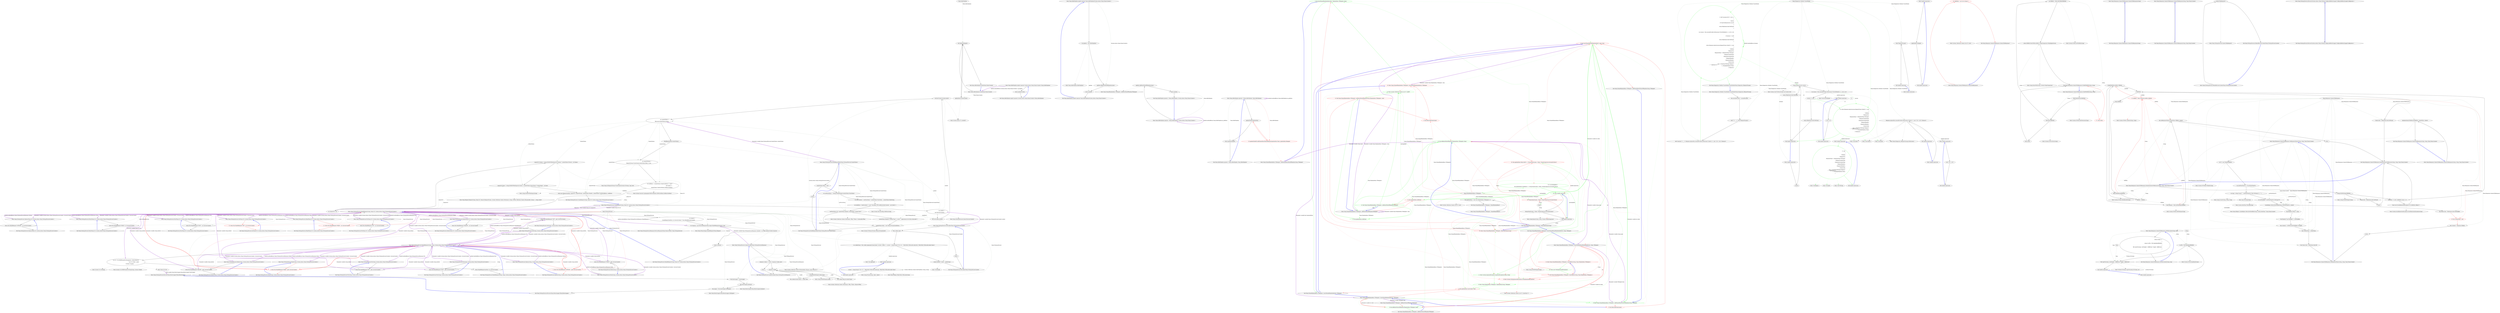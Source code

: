 digraph  {
n25 [label="Nancy.AfterPipeline", span=""];
n0 [cluster="Nancy.AfterPipeline.implicit operator System.Action<Nancy.NancyContext>(Nancy.AfterPipeline)", label="Entry Nancy.AfterPipeline.implicit operator System.Action<Nancy.NancyContext>(Nancy.AfterPipeline)", span="16-16"];
n1 [cluster="Nancy.AfterPipeline.implicit operator System.Action<Nancy.NancyContext>(Nancy.AfterPipeline)", label="return pipeline.Invoke;", span="18-18"];
n2 [cluster="Nancy.AfterPipeline.implicit operator System.Action<Nancy.NancyContext>(Nancy.AfterPipeline)", label="Exit Nancy.AfterPipeline.implicit operator System.Action<Nancy.NancyContext>(Nancy.AfterPipeline)", span="16-16"];
n3 [cluster="Nancy.AfterPipeline.implicit operator Nancy.AfterPipeline(System.Action<Nancy.NancyContext>)", label="Entry Nancy.AfterPipeline.implicit operator Nancy.AfterPipeline(System.Action<Nancy.NancyContext>)", span="21-21"];
n4 [cluster="Nancy.AfterPipeline.implicit operator Nancy.AfterPipeline(System.Action<Nancy.NancyContext>)", label="var pipeline = new AfterPipeline()", span="23-23"];
n5 [cluster="Nancy.AfterPipeline.implicit operator Nancy.AfterPipeline(System.Action<Nancy.NancyContext>)", label="pipeline.AddItemToEndOfPipeline(action)", span="24-24"];
n8 [cluster="Nancy.AfterPipeline.AfterPipeline()", label="Entry Nancy.AfterPipeline.AfterPipeline()", span="14-14"];
n6 [cluster="Nancy.AfterPipeline.implicit operator Nancy.AfterPipeline(System.Action<Nancy.NancyContext>)", label="return pipeline;", span="25-25"];
n9 [cluster="Nancy.NamedPipelineBase<TDelegate>.AddItemToEndOfPipeline(TDelegate)", label="Entry Nancy.NamedPipelineBase<TDelegate>.AddItemToEndOfPipeline(TDelegate)", span="59-59"];
n7 [cluster="Nancy.AfterPipeline.implicit operator Nancy.AfterPipeline(System.Action<Nancy.NancyContext>)", label="Exit Nancy.AfterPipeline.implicit operator Nancy.AfterPipeline(System.Action<Nancy.NancyContext>)", span="21-21"];
n10 [cluster="Nancy.AfterPipeline.operator +(Nancy.AfterPipeline, System.Action<Nancy.NancyContext>)", label="Entry Nancy.AfterPipeline.operator +(Nancy.AfterPipeline, System.Action<Nancy.NancyContext>)", span="28-28"];
n11 [cluster="Nancy.AfterPipeline.operator +(Nancy.AfterPipeline, System.Action<Nancy.NancyContext>)", label="pipeline.AddItemToEndOfPipeline(action)", span="30-30"];
n12 [cluster="Nancy.AfterPipeline.operator +(Nancy.AfterPipeline, System.Action<Nancy.NancyContext>)", label="return pipeline;", span="31-31"];
n13 [cluster="Nancy.AfterPipeline.operator +(Nancy.AfterPipeline, System.Action<Nancy.NancyContext>)", label="Exit Nancy.AfterPipeline.operator +(Nancy.AfterPipeline, System.Action<Nancy.NancyContext>)", span="28-28"];
n14 [cluster="Nancy.AfterPipeline.operator +(Nancy.AfterPipeline, Nancy.AfterPipeline)", label="Entry Nancy.AfterPipeline.operator +(Nancy.AfterPipeline, Nancy.AfterPipeline)", span="34-34"];
n15 [cluster="Nancy.AfterPipeline.operator +(Nancy.AfterPipeline, Nancy.AfterPipeline)", label="pipelineToAdd.PipelineItems", span="36-36"];
n16 [cluster="Nancy.AfterPipeline.operator +(Nancy.AfterPipeline, Nancy.AfterPipeline)", color=red, community=0, label="18: pipelineToAddTo.AddNamedItemToEndOfPipeline(pipelineItem.Name, pipelineItem.Delegate)", span="38-38"];
n17 [cluster="Nancy.AfterPipeline.operator +(Nancy.AfterPipeline, Nancy.AfterPipeline)", label="return pipelineToAddTo;", span="41-41"];
n19 [cluster="Nancy.NamedPipelineBase<TDelegate>.AddNamedItemToEndOfPipeline(string, TDelegate)", label="Entry Nancy.NamedPipelineBase<TDelegate>.AddNamedItemToEndOfPipeline(string, TDelegate)", span="69-69"];
n18 [cluster="Nancy.AfterPipeline.operator +(Nancy.AfterPipeline, Nancy.AfterPipeline)", label="Exit Nancy.AfterPipeline.operator +(Nancy.AfterPipeline, Nancy.AfterPipeline)", span="34-34"];
n20 [cluster="Nancy.AfterPipeline.Invoke(Nancy.NancyContext)", label="Entry Nancy.AfterPipeline.Invoke(Nancy.NancyContext)", span="44-44"];
n21 [cluster="Nancy.AfterPipeline.Invoke(Nancy.NancyContext)", label="this.PipelineDelegates", span="46-46"];
n22 [cluster="Nancy.AfterPipeline.Invoke(Nancy.NancyContext)", label="pipelineItem.Invoke(context)", span="48-48"];
n23 [cluster="Nancy.AfterPipeline.Invoke(Nancy.NancyContext)", label="Exit Nancy.AfterPipeline.Invoke(Nancy.NancyContext)", span="44-44"];
n24 [cluster="System.Action<T>.Invoke(T)", label="Entry System.Action<T>.Invoke(T)", span="0-0"];
d4 [cluster="Nancy.Diagnostics.Modules.TraceModule.TraceModule(Nancy.Diagnostics.IRequestTracing)", color=green, community=0, label="5: Get[''/sessions/{id}''] = ctx =>\r\n                {\r\n                    Guid id;\r\n                    if (!Guid.TryParse(ctx.Id, out id))\r\n                    {\r\n                        return HttpStatusCode.NotFound;\r\n                    }\r\n\r\n                    var session = this.sessionProvider.GetSessions().FirstOrDefault(s => s.Id == id);\r\n\r\n                    if (session == null)\r\n                    {\r\n                        return HttpStatusCode.NotFound;\r\n                    }\r\n\r\n                    return Response.AsJson(session.RequestTraces.Select(t => new\r\n                        {\r\n                            t.Method,\r\n                            t.RequestUrl,\r\n                            ResponseType = t.ResponseType.ToString(),\r\n                            t.RequestContentType,\r\n                            t.ResponseContentType,\r\n                            t.RequestHeaders,\r\n                            t.ResponseHeaders,\r\n                            t.StatusCode,\r\n                            Log = t.TraceLog.ToString().Replace(''\r'', '''').Split(new [] { ''\n'' }, StringSplitOptions.None),\r\n                        }).ToArray());\r\n                }", span="18-45"];
d39 [label="Nancy.Diagnostics.Modules.TraceModule", span=""];
d3 [cluster="Nancy.Diagnostics.Modules.TraceModule.TraceModule(Nancy.Diagnostics.IRequestTracing)", label="Get[''/sessions''] = _ => Response.AsJson(this.sessionProvider.GetSessions().Select(s => new { Id = s.Id }).ToArray())", span="16-16"];
d5 [cluster="Nancy.Diagnostics.Modules.TraceModule.TraceModule(Nancy.Diagnostics.IRequestTracing)", label="Exit Nancy.Diagnostics.Modules.TraceModule.TraceModule(Nancy.Diagnostics.IRequestTracing)", span="9-9"];
d21 [cluster="lambda expression", label="!Guid.TryParse(ctx.Id, out id)", span="21-21"];
d26 [cluster="lambda expression", color=green, community=0, label="24: return Response.AsJson(session.RequestTraces.Select(t => new\r\n                        {\r\n                            t.Method,\r\n                            t.RequestUrl,\r\n                            ResponseType = t.ResponseType.ToString(),\r\n                            t.RequestContentType,\r\n                            t.ResponseContentType,\r\n                            t.RequestHeaders,\r\n                            t.ResponseHeaders,\r\n                            t.StatusCode,\r\n                            Log = t.TraceLog.ToString().Replace(''\r'', '''').Split(new [] { ''\n'' }, StringSplitOptions.None),\r\n                        }).ToArray());", span="33-44"];
d23 [cluster="lambda expression", label="var session = this.sessionProvider.GetSessions().FirstOrDefault(s => s.Id == id)", span="26-26"];
d24 [cluster="lambda expression", label="session == null", span="28-28"];
d27 [cluster="lambda expression", label="Exit lambda expression", span="18-45"];
d13 [cluster="Unk.Select", label="Entry Unk.Select", span=""];
d14 [cluster="Unk.ToArray", label="Entry Unk.ToArray", span=""];
d15 [cluster="Unk.AsJson", label="Entry Unk.AsJson", span=""];
d33 [cluster="lambda expression", label="Entry lambda expression", span="33-44"];
d34 [cluster="lambda expression", color=green, community=0, label="11: new\r\n                        {\r\n                            t.Method,\r\n                            t.RequestUrl,\r\n                            ResponseType = t.ResponseType.ToString(),\r\n                            t.RequestContentType,\r\n                            t.ResponseContentType,\r\n                            t.RequestHeaders,\r\n                            t.ResponseHeaders,\r\n                            t.StatusCode,\r\n                            Log = t.TraceLog.ToString().Replace(''\r'', '''').Split(new [] { ''\n'' }, StringSplitOptions.None),\r\n                        }", span="33-44"];
d35 [cluster="lambda expression", label="Exit lambda expression", span="33-44"];
d36 [cluster="Unk.ToString", label="Entry Unk.ToString", span=""];
d37 [cluster="Unk.Replace", label="Entry Unk.Replace", span=""];
d38 [cluster="Unk.Split", label="Entry Unk.Split", span=""];
d1 [cluster="Nancy.Diagnostics.Modules.TraceModule.TraceModule(Nancy.Diagnostics.IRequestTracing)", label="this.sessionProvider = sessionProvider", span="12-12"];
d2 [cluster="Nancy.Diagnostics.Modules.TraceModule.TraceModule(Nancy.Diagnostics.IRequestTracing)", label="Get[''/''] = _ => View[''RequestTracing'']", span="14-14"];
d7 [cluster="lambda expression", label="View[''RequestTracing'']", span="14-14"];
d10 [cluster="lambda expression", label="Response.AsJson(this.sessionProvider.GetSessions().Select(s => new { Id = s.Id }).ToArray())", span="16-16"];
d0 [cluster="Nancy.Diagnostics.Modules.TraceModule.TraceModule(Nancy.Diagnostics.IRequestTracing)", label="Entry Nancy.Diagnostics.Modules.TraceModule.TraceModule(Nancy.Diagnostics.IRequestTracing)", span="9-9"];
d19 [cluster="lambda expression", label="Entry lambda expression", span="18-45"];
d20 [cluster="lambda expression", label="Guid id", span="20-20"];
d22 [cluster="lambda expression", label="return HttpStatusCode.NotFound;", span="23-23"];
d28 [cluster="System.Guid.TryParse(string, out System.Guid)", label="Entry System.Guid.TryParse(string, out System.Guid)", span="0-0"];
d31 [cluster="lambda expression", label="s.Id == id", span="26-26"];
d12 [cluster="Nancy.Diagnostics.IRequestTracing.GetSessions()", label="Entry Nancy.Diagnostics.IRequestTracing.GetSessions()", span="11-11"];
d29 [cluster="Unk.FirstOrDefault", label="Entry Unk.FirstOrDefault", span=""];
d30 [cluster="lambda expression", label="Entry lambda expression", span="26-26"];
d25 [cluster="lambda expression", label="return HttpStatusCode.NotFound;", span="30-30"];
d6 [cluster="lambda expression", label="Entry lambda expression", span="14-14"];
d8 [cluster="lambda expression", label="Exit lambda expression", span="14-14"];
d9 [cluster="lambda expression", label="Entry lambda expression", span="16-16"];
d11 [cluster="lambda expression", label="Exit lambda expression", span="16-16"];
d16 [cluster="lambda expression", label="Entry lambda expression", span="16-16"];
d40 [label=id, span=""];
d32 [cluster="lambda expression", label="Exit lambda expression", span="26-26"];
d18 [cluster="lambda expression", label="Exit lambda expression", span="16-16"];
d17 [cluster="lambda expression", label="new { Id = s.Id }", span="16-16"];
m1_22 [cluster="Nancy.NamedPipelineBase<TDelegate>.AddItemToEndOfPipeline(Nancy.PipelineItem<TDelegate>, bool)", color=red, community=0, file="NamedPipelineBase.cs", label="15: Exit Nancy.NamedPipelineBase<TDelegate>.AddItemToEndOfPipeline(Nancy.PipelineItem<TDelegate>, bool)", span="73-73"];
m1_24 [cluster="Nancy.NamedPipelineBase<TDelegate>.AddNamedItemToEndOfPipeline(string, TDelegate)", color=red, community=0, file="NamedPipelineBase.cs", label="6: this.RemoveByName(name)", span="76-76"];
m1_25 [cluster="Nancy.NamedPipelineBase<TDelegate>.InsertItemAtPipelineIndex(int, TDelegate)", color=red, community=0, file="NamedPipelineBase.cs", label="15: Entry Nancy.NamedPipelineBase<TDelegate>.InsertItemAtPipelineIndex(int, TDelegate)", span="92-92"];
m1_23 [cluster="Nancy.NamedPipelineBase<TDelegate>.RemoveByName(string)", color=red, community=0, file="NamedPipelineBase.cs", label="20: Entry Nancy.NamedPipelineBase<TDelegate>.RemoveByName(string)", span="130-130"];
m1_26 [cluster="Nancy.NamedPipelineBase<TDelegate>.InsertItemAtPipelineIndex(int, TDelegate)", color=green, community=0, file="NamedPipelineBase.cs", label="8: this.InsertItemAtPipelineIndex(index, (PipelineItem<TDelegate>)item)", span="94-94"];
m1_3 [cluster="System.Collections.Generic.List<T>.List()", file="NamedPipelineBase.cs", label="Entry System.Collections.Generic.List<T>.List()", span="0-0"];
m1_40 [cluster="Nancy.NamedPipelineBase<TDelegate>.RemoveByName(string)", color=green, community=0, file="NamedPipelineBase.cs", label="20: var existingIndex =\r\n                this.pipelineItems.FindIndex(i => String.Equals(name, i.Name, StringComparison.InvariantCulture))", span="132-133"];
m1_46 [cluster="System.Collections.Generic.List<T>.RemoveAt(int)", file="NamedPipelineBase.cs", label=string, span=""];
m1_13 [cluster="Nancy.NamedPipelineBase<TDelegate>.AddNamedItemToStartOfPipeline(string, TDelegate)", color=red, community=0, file="NamedPipelineBase.cs", label="8: this.InsertNamedItemAtPipelineIndex(0, name, item)", span="52-52"];
m1_28 [cluster="System.ArgumentException.ArgumentException(string, string)", color=green, community=0, file="NamedPipelineBase.cs", label="11: Entry System.ArgumentException.ArgumentException(string, string)", span="0-0"];
m1_29 [cluster="Nancy.PipelineItem<TDelegate>.PipelineItem(string, TDelegate)", color=green, community=0, file="NamedPipelineBase.cs", label="8: Entry Nancy.PipelineItem<TDelegate>.PipelineItem(string, TDelegate)", span="10-10"];
m1_30 [cluster="Nancy.NamedPipelineBase<TDelegate>.InsertItemAtPipelineIndex(int, TDelegate)", color=red, community=0, file="NamedPipelineBase.cs", label="8: this.pipelineItems.Insert(index, item)", span="88-88"];
m1_31 [cluster="Nancy.NamedPipelineBase<TDelegate>.InsertItemAtPipelineIndex(int, TDelegate)", file="NamedPipelineBase.cs", label="Exit Nancy.NamedPipelineBase<TDelegate>.InsertItemAtPipelineIndex(int, TDelegate)", span="86-86"];
m1_37 [cluster="Nancy.NamedPipelineBase<TDelegate>.InsertNamedItemAtPipelineIndex(int, string, TDelegate)", file="NamedPipelineBase.cs", label="Exit Nancy.NamedPipelineBase<TDelegate>.InsertNamedItemAtPipelineIndex(int, string, TDelegate)", span="97-97"];
m1_38 [cluster="Nancy.NamedPipelineBase<TDelegate>.RemoveByName(string)", color=red, community=0, file="NamedPipelineBase.cs", label="20: this.pipelineItems.RemoveAll(i => String.Equals(name, i.Name, StringComparison.InvariantCulture))", span="115-115"];
m1_39 [cluster="Nancy.NamedPipelineBase<TDelegate>.RemoveByName(string)", file="NamedPipelineBase.cs", label="Exit Nancy.NamedPipelineBase<TDelegate>.RemoveByName(string)", span="113-113"];
m1_16 [cluster="Nancy.NamedPipelineBase<TDelegate>.InsertNamedItemAtPipelineIndex(int, string, TDelegate)", file="NamedPipelineBase.cs", label="Entry Nancy.NamedPipelineBase<TDelegate>.InsertNamedItemAtPipelineIndex(int, string, TDelegate)", span="97-97"];
m1_33 [cluster="Nancy.NamedPipelineBase<TDelegate>.InsertBefore(string, Nancy.PipelineItem<TDelegate>)", color=red, community=0, file="NamedPipelineBase.cs", label="15: Entry Nancy.NamedPipelineBase<TDelegate>.InsertBefore(string, Nancy.PipelineItem<TDelegate>)", span="115-115"];
m1_35 [cluster="Nancy.NamedPipelineBase<TDelegate>.InsertBefore(string, Nancy.PipelineItem<TDelegate>)", color=red, community=0, file="NamedPipelineBase.cs", label="6: Exit Nancy.NamedPipelineBase<TDelegate>.InsertBefore(string, Nancy.PipelineItem<TDelegate>)", span="115-115"];
m1_36 [cluster="System.NotImplementedException.NotImplementedException()", color=red, community=0, file="NamedPipelineBase.cs", label="6: Entry System.NotImplementedException.NotImplementedException()", span="0-0"];
m1_34 [cluster="Nancy.NamedPipelineBase<TDelegate>.InsertBefore(string, Nancy.PipelineItem<TDelegate>)", color=green, community=0, file="NamedPipelineBase.cs", label="20: throw new NotImplementedException();", span="117-117"];
m1_7 [cluster="Nancy.NamedPipelineBase<TDelegate>.AddItemToStartOfPipeline(TDelegate)", file="NamedPipelineBase.cs", label="Entry Nancy.NamedPipelineBase<TDelegate>.AddItemToStartOfPipeline(TDelegate)", span="38-38"];
m1_8 [cluster="Nancy.NamedPipelineBase<TDelegate>.AddItemToStartOfPipeline(TDelegate)", color=green, community=0, file="NamedPipelineBase.cs", label="8: this.AddItemToStartOfPipeline((PipelineItem<TDelegate>)item)", span="40-40"];
m1_9 [cluster="Nancy.NamedPipelineBase<TDelegate>.AddItemToStartOfPipeline(TDelegate)", file="NamedPipelineBase.cs", label="Exit Nancy.NamedPipelineBase<TDelegate>.AddItemToStartOfPipeline(TDelegate)", span="38-38"];
m1_32 [cluster="System.Collections.Generic.List<T>.Insert(int, T)", file="NamedPipelineBase.cs", label="Entry System.Collections.Generic.List<T>.Insert(int, T)", span="0-0"];
m1_10 [cluster="Nancy.NamedPipelineBase<TDelegate>.InsertItemAtPipelineIndex(int, TDelegate)", file="NamedPipelineBase.cs", label="Entry Nancy.NamedPipelineBase<TDelegate>.InsertItemAtPipelineIndex(int, TDelegate)", span="86-86"];
m1_11 [cluster="Nancy.NamedPipelineBase<TDelegate>.AddNamedItemToStartOfPipeline(string, TDelegate)", color=green, community=0, file="NamedPipelineBase.cs", label="8: Entry Nancy.NamedPipelineBase<TDelegate>.AddNamedItemToStartOfPipeline(string, TDelegate)", span="48-48"];
m1_12 [cluster="Nancy.NamedPipelineBase<TDelegate>.AddNamedItemToStartOfPipeline(string, TDelegate)", color=red, community=0, file="NamedPipelineBase.cs", label="8: this.RemoveByName(name)", span="50-50"];
m1_15 [cluster="Nancy.NamedPipelineBase<TDelegate>.AddItemToEndOfPipeline(TDelegate)", color=green, community=0, file="NamedPipelineBase.cs", label="15: this.AddItemToEndOfPipeline((PipelineItem<TDelegate>)item)", span="62-62"];
m1_41 [cluster="lambda expression", color=green, community=0, file="NamedPipelineBase.cs", label="20: Entry lambda expression", span="115-115"];
m1_42 [cluster="lambda expression", color=red, community=0, file="NamedPipelineBase.cs", label="20: String.Equals(name, i.Name, StringComparison.InvariantCulture)", span="115-115"];
m1_43 [cluster="lambda expression", file="NamedPipelineBase.cs", label="Exit lambda expression", span="115-115"];
m1_17 [cluster="Nancy.NamedPipelineBase<TDelegate>.AddItemToEndOfPipeline(TDelegate)", file="NamedPipelineBase.cs", label="Entry Nancy.NamedPipelineBase<TDelegate>.AddItemToEndOfPipeline(TDelegate)", span="59-59"];
m1_18 [cluster="Nancy.NamedPipelineBase<TDelegate>.AddItemToEndOfPipeline(TDelegate)", color=red, community=0, file="NamedPipelineBase.cs", label="15: this.pipelineItems.Add(item)", span="61-61"];
m1_19 [cluster="Nancy.NamedPipelineBase<TDelegate>.AddItemToEndOfPipeline(TDelegate)", color=green, community=0, file="NamedPipelineBase.cs", label="15: Exit Nancy.NamedPipelineBase<TDelegate>.AddItemToEndOfPipeline(TDelegate)", span="59-59"];
m1_20 [cluster="System.Collections.Generic.List<T>.Add(T)", color=green, community=0, file="NamedPipelineBase.cs", label="15: Entry System.Collections.Generic.List<T>.Add(T)", span="0-0"];
m1_21 [cluster="Nancy.NamedPipelineBase<TDelegate>.AddItemToEndOfPipeline(Nancy.PipelineItem<TDelegate>, bool)", color=green, community=0, file="NamedPipelineBase.cs", label="15: this.pipelineItems.Add(item)", span="83-83"];
m1_27 [cluster="string.IsNullOrEmpty(string)", file="NamedPipelineBase.cs", label="Entry string.IsNullOrEmpty(string)", span="0-0"];
m1_45 [cluster="System.Collections.Generic.List<T>.FindIndex(System.Predicate<T>)", file="NamedPipelineBase.cs", label="Nancy.NamedPipelineBase<TDelegate>", span=""];
m1_4 [cluster="lambda expression", file="NamedPipelineBase.cs", label="Entry lambda expression", span="31-31"];
m1_5 [cluster="lambda expression", file="NamedPipelineBase.cs", label="pipelineItem.Delegate", span="31-31"];
m1_6 [cluster="lambda expression", file="NamedPipelineBase.cs", label="Exit lambda expression", span="31-31"];
m1_48 [cluster="lambda expression", file="NamedPipelineBase.cs", label="String.Equals(name, i.Name, StringComparison.InvariantCulture)", span="133-133"];
m1_44 [cluster="string.Equals(string, string, System.StringComparison)", file="NamedPipelineBase.cs", label="Entry string.Equals(string, string, System.StringComparison)", span="0-0"];
m1_14 [cluster="Nancy.NamedPipelineBase<TDelegate>.AddNamedItemToStartOfPipeline(string, TDelegate)", file="NamedPipelineBase.cs", label="Exit Nancy.NamedPipelineBase<TDelegate>.AddNamedItemToStartOfPipeline(string, TDelegate)", span="48-48"];
m1_0 [cluster="Nancy.NamedPipelineBase<TDelegate>.NamedPipelineBase()", file="NamedPipelineBase.cs", label="Entry Nancy.NamedPipelineBase<TDelegate>.NamedPipelineBase()", span="13-13"];
m1_1 [cluster="Nancy.NamedPipelineBase<TDelegate>.NamedPipelineBase()", file="NamedPipelineBase.cs", label="this.pipelineItems = new List<PipelineItem<TDelegate>>()", span="15-15"];
m1_2 [cluster="Nancy.NamedPipelineBase<TDelegate>.NamedPipelineBase()", file="NamedPipelineBase.cs", label="Exit Nancy.NamedPipelineBase<TDelegate>.NamedPipelineBase()", span="13-13"];
m3_3 [cluster="System.Collections.Generic.List<T>.List()", file="PostRequestHooksPipelineFixture.cs", label="Entry System.Collections.Generic.List<T>.List()", span="0-0"];
m3_31 [cluster="System.IO.Path.GetFullPath(string)", file="PostRequestHooksPipelineFixture.cs", label="Entry System.IO.Path.GetFullPath(string)", span="0-0"];
m3_73 [cluster="System.DateTime.ToString(string)", file="PostRequestHooksPipelineFixture.cs", label="Entry System.DateTime.ToString(string)", span="0-0"];
m3_19 [cluster="System.IO.File.OpenRead(string)", file="PostRequestHooksPipelineFixture.cs", label="Entry System.IO.File.OpenRead(string)", span="0-0"];
m3_53 [cluster="System.IO.Path.GetFileName(string)", file="PostRequestHooksPipelineFixture.cs", label="Entry System.IO.Path.GetFileName(string)", span="0-0"];
m3_0 [cluster="Nancy.Responses.GenericFileResponse.GenericFileResponse()", file="PostRequestHooksPipelineFixture.cs", label="Entry Nancy.Responses.GenericFileResponse.GenericFileResponse()", span="29-29"];
m3_1 [cluster="Nancy.Responses.GenericFileResponse.GenericFileResponse()", color=red, community=0, file="PostRequestHooksPipelineFixture.cs", label="16: SafePaths = new List<string>()", span="31-31"];
m3_2 [cluster="Nancy.Responses.GenericFileResponse.GenericFileResponse()", file="PostRequestHooksPipelineFixture.cs", label="Exit Nancy.Responses.GenericFileResponse.GenericFileResponse()", span="29-29"];
m3_4 [cluster="Nancy.Responses.GenericFileResponse.GenericFileResponse(string)", file="PostRequestHooksPipelineFixture.cs", label="Entry Nancy.Responses.GenericFileResponse.GenericFileResponse(string)", span="40-40"];
m3_5 [cluster="Nancy.Responses.GenericFileResponse.GenericFileResponse(string)", file="PostRequestHooksPipelineFixture.cs", label="Exit Nancy.Responses.GenericFileResponse.GenericFileResponse(string)", span="40-40"];
m3_50 [cluster="System.InvalidOperationException.InvalidOperationException(string)", file="PostRequestHooksPipelineFixture.cs", label="Entry System.InvalidOperationException.InvalidOperationException(string)", span="0-0"];
m3_32 [cluster="string.StartsWith(string, System.StringComparison)", file="PostRequestHooksPipelineFixture.cs", label="Entry string.StartsWith(string, System.StringComparison)", span="0-0"];
m3_49 [cluster="string.IsNullOrEmpty(string)", file="PostRequestHooksPipelineFixture.cs", label="Entry string.IsNullOrEmpty(string)", span="0-0"];
m3_29 [cluster="System.IO.Path.HasExtension(string)", file="PostRequestHooksPipelineFixture.cs", label="Entry System.IO.Path.HasExtension(string)", span="0-0"];
m3_54 [cluster="Nancy.Responses.GenericFileResponse.SetResponseValues(string, string, Nancy.NancyContext)", file="PostRequestHooksPipelineFixture.cs", label="Entry Nancy.Responses.GenericFileResponse.SetResponseValues(string, string, Nancy.NancyContext)", span="139-139"];
m3_55 [cluster="Nancy.Responses.GenericFileResponse.SetResponseValues(string, string, Nancy.NancyContext)", file="PostRequestHooksPipelineFixture.cs", label="var fi = new FileInfo(fullPath)", span="142-142"];
m3_59 [cluster="Nancy.Responses.GenericFileResponse.SetResponseValues(string, string, Nancy.NancyContext)", file="PostRequestHooksPipelineFixture.cs", label="CacheHelpers.ReturnNotModified(etag, lastWriteTimeUtc, context)", span="148-148"];
m3_66 [cluster="Nancy.Responses.GenericFileResponse.SetResponseValues(string, string, Nancy.NancyContext)", file="PostRequestHooksPipelineFixture.cs", label="this.Contents = GetFileContent(fullPath, fi.Length)", span="159-159"];
m3_67 [cluster="Nancy.Responses.GenericFileResponse.SetResponseValues(string, string, Nancy.NancyContext)", file="PostRequestHooksPipelineFixture.cs", label="this.ContentType = contentType", span="160-160"];
m3_56 [cluster="Nancy.Responses.GenericFileResponse.SetResponseValues(string, string, Nancy.NancyContext)", file="PostRequestHooksPipelineFixture.cs", label="var lastWriteTimeUtc = fi.LastWriteTimeUtc", span="144-144"];
m3_57 [cluster="Nancy.Responses.GenericFileResponse.SetResponseValues(string, string, Nancy.NancyContext)", file="PostRequestHooksPipelineFixture.cs", label="var etag = string.Concat(''\'''', lastWriteTimeUtc.Ticks.ToString(''x''), ''\'''')", span="145-145"];
m3_58 [cluster="Nancy.Responses.GenericFileResponse.SetResponseValues(string, string, Nancy.NancyContext)", file="PostRequestHooksPipelineFixture.cs", label="var lastModified = lastWriteTimeUtc.ToString(''R'')", span="146-146"];
m3_64 [cluster="Nancy.Responses.GenericFileResponse.SetResponseValues(string, string, Nancy.NancyContext)", file="PostRequestHooksPipelineFixture.cs", label="this.Headers[''ETag''] = etag", span="157-157"];
m3_65 [cluster="Nancy.Responses.GenericFileResponse.SetResponseValues(string, string, Nancy.NancyContext)", file="PostRequestHooksPipelineFixture.cs", label="this.Headers[''Last-Modified''] = lastModified", span="158-158"];
m3_60 [cluster="Nancy.Responses.GenericFileResponse.SetResponseValues(string, string, Nancy.NancyContext)", file="PostRequestHooksPipelineFixture.cs", label="this.StatusCode = HttpStatusCode.NotModified", span="150-150"];
m3_61 [cluster="Nancy.Responses.GenericFileResponse.SetResponseValues(string, string, Nancy.NancyContext)", color=red, community=0, file="PostRequestHooksPipelineFixture.cs", label="19: this.ContentType = null", span="151-151"];
m3_62 [cluster="Nancy.Responses.GenericFileResponse.SetResponseValues(string, string, Nancy.NancyContext)", file="PostRequestHooksPipelineFixture.cs", label="this.Contents = Response.NoBody", span="152-152"];
m3_63 [cluster="Nancy.Responses.GenericFileResponse.SetResponseValues(string, string, Nancy.NancyContext)", file="PostRequestHooksPipelineFixture.cs", label="return;", span="154-154"];
m3_68 [cluster="Nancy.Responses.GenericFileResponse.SetResponseValues(string, string, Nancy.NancyContext)", file="PostRequestHooksPipelineFixture.cs", label="this.StatusCode = HttpStatusCode.OK", span="161-161"];
m3_69 [cluster="Nancy.Responses.GenericFileResponse.SetResponseValues(string, string, Nancy.NancyContext)", file="PostRequestHooksPipelineFixture.cs", label="Exit Nancy.Responses.GenericFileResponse.SetResponseValues(string, string, Nancy.NancyContext)", span="139-139"];
m3_11 [cluster="Nancy.Responses.GenericFileResponse.InitializeGenericFileResonse(string, string, Nancy.NancyContext)", file="PostRequestHooksPipelineFixture.cs", label="Entry Nancy.Responses.GenericFileResponse.InitializeGenericFileResonse(string, string, Nancy.NancyContext)", span="103-103"];
m3_33 [cluster="Nancy.Responses.GenericFileResponse.InitializeGenericFileResonse(string, string, Nancy.NancyContext)", file="PostRequestHooksPipelineFixture.cs", label="string.IsNullOrEmpty(filePath)", span="105-105"];
m3_40 [cluster="Nancy.Responses.GenericFileResponse.InitializeGenericFileResonse(string, string, Nancy.NancyContext)", file="PostRequestHooksPipelineFixture.cs", label="Path.IsPathRooted(filePath)", span="117-117"];
m3_41 [cluster="Nancy.Responses.GenericFileResponse.InitializeGenericFileResonse(string, string, Nancy.NancyContext)", file="PostRequestHooksPipelineFixture.cs", label="fullPath = filePath", span="119-119"];
m3_42 [cluster="Nancy.Responses.GenericFileResponse.InitializeGenericFileResonse(string, string, Nancy.NancyContext)", color=red, community=0, file="PostRequestHooksPipelineFixture.cs", label="22: fullPath = Path.Combine(rootPath, filePath)", span="123-123"];
m3_45 [cluster="Nancy.Responses.GenericFileResponse.InitializeGenericFileResonse(string, string, Nancy.NancyContext)", file="PostRequestHooksPipelineFixture.cs", label="this.SetResponseValues(contentType, fullPath, context)", span="130-130"];
m3_34 [cluster="Nancy.Responses.GenericFileResponse.InitializeGenericFileResonse(string, string, Nancy.NancyContext)", file="PostRequestHooksPipelineFixture.cs", label="StatusCode = HttpStatusCode.NotFound", span="107-107"];
m3_36 [cluster="Nancy.Responses.GenericFileResponse.InitializeGenericFileResonse(string, string, Nancy.NancyContext)", file="PostRequestHooksPipelineFixture.cs", label="SafePaths == null || SafePaths.Count == 0", span="110-110"];
m3_35 [cluster="Nancy.Responses.GenericFileResponse.InitializeGenericFileResonse(string, string, Nancy.NancyContext)", file="PostRequestHooksPipelineFixture.cs", label="return;", span="108-108"];
m3_37 [cluster="Nancy.Responses.GenericFileResponse.InitializeGenericFileResonse(string, string, Nancy.NancyContext)", file="PostRequestHooksPipelineFixture.cs", label="throw new InvalidOperationException(''No SafePaths defined.'');", span="112-112"];
m3_38 [cluster="Nancy.Responses.GenericFileResponse.InitializeGenericFileResonse(string, string, Nancy.NancyContext)", file="PostRequestHooksPipelineFixture.cs", label=SafePaths, span="114-114"];
m3_39 [cluster="Nancy.Responses.GenericFileResponse.InitializeGenericFileResonse(string, string, Nancy.NancyContext)", file="PostRequestHooksPipelineFixture.cs", label="string fullPath", span="116-116"];
m3_47 [cluster="Nancy.Responses.GenericFileResponse.InitializeGenericFileResonse(string, string, Nancy.NancyContext)", file="PostRequestHooksPipelineFixture.cs", label="StatusCode = HttpStatusCode.NotFound", span="136-136"];
m3_43 [cluster="Nancy.Responses.GenericFileResponse.InitializeGenericFileResonse(string, string, Nancy.NancyContext)", file="PostRequestHooksPipelineFixture.cs", label="IsSafeFilePath(rootPath, fullPath)", span="126-126"];
m3_44 [cluster="Nancy.Responses.GenericFileResponse.InitializeGenericFileResonse(string, string, Nancy.NancyContext)", file="PostRequestHooksPipelineFixture.cs", label="this.Filename = Path.GetFileName(fullPath)", span="128-128"];
m3_46 [cluster="Nancy.Responses.GenericFileResponse.InitializeGenericFileResonse(string, string, Nancy.NancyContext)", file="PostRequestHooksPipelineFixture.cs", label="return;", span="132-132"];
m3_48 [cluster="Nancy.Responses.GenericFileResponse.InitializeGenericFileResonse(string, string, Nancy.NancyContext)", file="PostRequestHooksPipelineFixture.cs", label="Exit Nancy.Responses.GenericFileResponse.InitializeGenericFileResonse(string, string, Nancy.NancyContext)", span="103-103"];
m3_70 [cluster="System.IO.FileInfo.FileInfo(string)", file="PostRequestHooksPipelineFixture.cs", label="Entry System.IO.FileInfo.FileInfo(string)", span="0-0"];
m3_15 [cluster="lambda expression", file="PostRequestHooksPipelineFixture.cs", label="Entry lambda expression", span="77-83"];
m3_16 [cluster="lambda expression", file="PostRequestHooksPipelineFixture.cs", label="var file = File.OpenRead(filePath)", span="79-79"];
m3_17 [cluster="lambda expression", file="PostRequestHooksPipelineFixture.cs", label="file.CopyTo(stream, (int)(length < BufferSize ? length : BufferSize))", span="81-81"];
m3_18 [cluster="lambda expression", file="PostRequestHooksPipelineFixture.cs", label="Exit lambda expression", span="77-83"];
m3_51 [cluster="System.IO.Path.IsPathRooted(string)", file="PostRequestHooksPipelineFixture.cs", label="Entry System.IO.Path.IsPathRooted(string)", span="0-0"];
m3_8 [cluster="Nancy.Responses.GenericFileResponse.GenericFileResponse(string, string, Nancy.NancyContext)", file="PostRequestHooksPipelineFixture.cs", label="Entry Nancy.Responses.GenericFileResponse.GenericFileResponse(string, string, Nancy.NancyContext)", span="64-64"];
m3_9 [cluster="Nancy.Responses.GenericFileResponse.GenericFileResponse(string, string, Nancy.NancyContext)", file="PostRequestHooksPipelineFixture.cs", label="InitializeGenericFileResonse(filePath, contentType, context)", span="66-66"];
m3_10 [cluster="Nancy.Responses.GenericFileResponse.GenericFileResponse(string, string, Nancy.NancyContext)", file="PostRequestHooksPipelineFixture.cs", label="Exit Nancy.Responses.GenericFileResponse.GenericFileResponse(string, string, Nancy.NancyContext)", span="64-64"];
m3_74 [cluster="Nancy.Helpers.CacheHelpers.ReturnNotModified(string, System.DateTime?, Nancy.NancyContext)", file="PostRequestHooksPipelineFixture.cs", label="Entry Nancy.Helpers.CacheHelpers.ReturnNotModified(string, System.DateTime?, Nancy.NancyContext)", span="18-18"];
m3_21 [cluster="Nancy.Responses.GenericFileResponse.IsSafeFilePath(string, string)", file="PostRequestHooksPipelineFixture.cs", label="Entry Nancy.Responses.GenericFileResponse.IsSafeFilePath(string, string)", span="86-86"];
m3_22 [cluster="Nancy.Responses.GenericFileResponse.IsSafeFilePath(string, string)", file="PostRequestHooksPipelineFixture.cs", label="!Path.HasExtension(filePath)", span="88-88"];
m3_24 [cluster="Nancy.Responses.GenericFileResponse.IsSafeFilePath(string, string)", file="PostRequestHooksPipelineFixture.cs", label="!File.Exists(filePath)", span="93-93"];
m3_26 [cluster="Nancy.Responses.GenericFileResponse.IsSafeFilePath(string, string)", file="PostRequestHooksPipelineFixture.cs", label="var fullPath = Path.GetFullPath(filePath)", span="98-98"];
m3_27 [cluster="Nancy.Responses.GenericFileResponse.IsSafeFilePath(string, string)", file="PostRequestHooksPipelineFixture.cs", label="return fullPath.StartsWith(rootPath, StringComparison.OrdinalIgnoreCase);", span="100-100"];
m3_23 [cluster="Nancy.Responses.GenericFileResponse.IsSafeFilePath(string, string)", color=red, community=0, file="PostRequestHooksPipelineFixture.cs", label="27: return false;", span="90-90"];
m3_25 [cluster="Nancy.Responses.GenericFileResponse.IsSafeFilePath(string, string)", file="PostRequestHooksPipelineFixture.cs", label="return false;", span="95-95"];
m3_28 [cluster="Nancy.Responses.GenericFileResponse.IsSafeFilePath(string, string)", file="PostRequestHooksPipelineFixture.cs", label="Exit Nancy.Responses.GenericFileResponse.IsSafeFilePath(string, string)", span="86-86"];
m3_6 [cluster="Nancy.Responses.GenericFileResponse.GenericFileResponse(string, Nancy.NancyContext)", file="PostRequestHooksPipelineFixture.cs", label="Entry Nancy.Responses.GenericFileResponse.GenericFileResponse(string, Nancy.NancyContext)", span="52-52"];
m3_7 [cluster="Nancy.Responses.GenericFileResponse.GenericFileResponse(string, Nancy.NancyContext)", file="PostRequestHooksPipelineFixture.cs", label="Exit Nancy.Responses.GenericFileResponse.GenericFileResponse(string, Nancy.NancyContext)", span="52-52"];
m3_52 [cluster="System.IO.Path.Combine(string, string)", file="PostRequestHooksPipelineFixture.cs", label="Entry System.IO.Path.Combine(string, string)", span="0-0"];
m3_72 [cluster="string.Concat(string, string, string)", file="PostRequestHooksPipelineFixture.cs", label="Entry string.Concat(string, string, string)", span="0-0"];
m3_71 [cluster="long.ToString(string)", file="PostRequestHooksPipelineFixture.cs", label="Entry long.ToString(string)", span="0-0"];
m3_20 [cluster="System.IO.Stream.CopyTo(System.IO.Stream, int)", file="PostRequestHooksPipelineFixture.cs", label="Entry System.IO.Stream.CopyTo(System.IO.Stream, int)", span="0-0"];
m3_30 [cluster="System.IO.File.Exists(string)", file="PostRequestHooksPipelineFixture.cs", label="Entry System.IO.File.Exists(string)", span="0-0"];
m3_12 [cluster="Nancy.Responses.GenericFileResponse.GetFileContent(string, long)", file="PostRequestHooksPipelineFixture.cs", label="Entry Nancy.Responses.GenericFileResponse.GetFileContent(string, long)", span="75-75"];
m3_13 [cluster="Nancy.Responses.GenericFileResponse.GetFileContent(string, long)", file="PostRequestHooksPipelineFixture.cs", label="return stream =>\r\n            {\r\n                using (var file = File.OpenRead(filePath))\r\n                {\r\n                    file.CopyTo(stream, (int)(length < BufferSize ? length : BufferSize));\r\n                }\r\n            };", span="77-83"];
m3_14 [cluster="Nancy.Responses.GenericFileResponse.GetFileContent(string, long)", file="PostRequestHooksPipelineFixture.cs", label="Exit Nancy.Responses.GenericFileResponse.GetFileContent(string, long)", span="75-75"];
m3_75 [file="PostRequestHooksPipelineFixture.cs", label="Nancy.Responses.GenericFileResponse", span=""];
m3_76 [file="PostRequestHooksPipelineFixture.cs", label=string, span=""];
m3_77 [file="PostRequestHooksPipelineFixture.cs", label=long, span=""];
m4_13 [cluster="Nancy.Testing.Browser.Delete(Nancy.Url, System.Action<Nancy.Testing.BrowserContext>)", file="PreRequestHooksPipelineFixture.cs", label="Entry Nancy.Testing.Browser.Delete(Nancy.Url, System.Action<Nancy.Testing.BrowserContext>)", span="59-59"];
m4_14 [cluster="Nancy.Testing.Browser.Delete(Nancy.Url, System.Action<Nancy.Testing.BrowserContext>)", file="PreRequestHooksPipelineFixture.cs", label="return this.HandleRequest(''DELETE'', url, browserContext);", span="61-61"];
m4_15 [cluster="Nancy.Testing.Browser.Delete(Nancy.Url, System.Action<Nancy.Testing.BrowserContext>)", file="PreRequestHooksPipelineFixture.cs", label="Exit Nancy.Testing.Browser.Delete(Nancy.Url, System.Action<Nancy.Testing.BrowserContext>)", span="59-59"];
m4_17 [cluster="Nancy.Testing.Browser.Get(string, System.Action<Nancy.Testing.BrowserContext>)", file="PreRequestHooksPipelineFixture.cs", label="Entry Nancy.Testing.Browser.Get(string, System.Action<Nancy.Testing.BrowserContext>)", span="70-70"];
m4_18 [cluster="Nancy.Testing.Browser.Get(string, System.Action<Nancy.Testing.BrowserContext>)", file="PreRequestHooksPipelineFixture.cs", label="return this.HandleRequest(''GET'', path, browserContext);", span="72-72"];
m4_19 [cluster="Nancy.Testing.Browser.Get(string, System.Action<Nancy.Testing.BrowserContext>)", file="PreRequestHooksPipelineFixture.cs", label="Exit Nancy.Testing.Browser.Get(string, System.Action<Nancy.Testing.BrowserContext>)", span="70-70"];
m4_60 [cluster="Nancy.INancyEngine.HandleRequest(Nancy.Request)", file="PreRequestHooksPipelineFixture.cs", label="Entry Nancy.INancyEngine.HandleRequest(Nancy.Request)", span="15-15"];
m4_67 [cluster="System.Uri.Uri(string)", file="PreRequestHooksPipelineFixture.cs", label="Entry System.Uri.Uri(string)", span="0-0"];
m4_44 [cluster="Nancy.Testing.Browser.Post(Nancy.Url, System.Action<Nancy.Testing.BrowserContext>)", file="PreRequestHooksPipelineFixture.cs", label="Entry Nancy.Testing.Browser.Post(Nancy.Url, System.Action<Nancy.Testing.BrowserContext>)", span="169-169"];
m4_45 [cluster="Nancy.Testing.Browser.Post(Nancy.Url, System.Action<Nancy.Testing.BrowserContext>)", file="PreRequestHooksPipelineFixture.cs", label="return this.HandleRequest(''POST'', url, browserContext);", span="171-171"];
m4_46 [cluster="Nancy.Testing.Browser.Post(Nancy.Url, System.Action<Nancy.Testing.BrowserContext>)", file="PreRequestHooksPipelineFixture.cs", label="Exit Nancy.Testing.Browser.Post(Nancy.Url, System.Action<Nancy.Testing.BrowserContext>)", span="169-169"];
m4_85 [cluster="string.Format(string, object, object)", file="PreRequestHooksPipelineFixture.cs", label="Entry string.Format(string, object, object)", span="0-0"];
m4_95 [cluster="Nancy.Testing.Browser.BuildRequestBody(Nancy.Testing.IBrowserContextValues)", file="PreRequestHooksPipelineFixture.cs", label="Entry Nancy.Testing.Browser.BuildRequestBody(Nancy.Testing.IBrowserContextValues)", span="255-255"];
m4_96 [cluster="Nancy.Testing.Browser.BuildRequestBody(Nancy.Testing.IBrowserContextValues)", file="PreRequestHooksPipelineFixture.cs", label="contextValues.Body != null", span="257-257"];
m4_98 [cluster="Nancy.Testing.Browser.BuildRequestBody(Nancy.Testing.IBrowserContextValues)", file="PreRequestHooksPipelineFixture.cs", label="var useFormValues = !String.IsNullOrEmpty(contextValues.FormValues)", span="262-262"];
m4_99 [cluster="Nancy.Testing.Browser.BuildRequestBody(Nancy.Testing.IBrowserContextValues)", file="PreRequestHooksPipelineFixture.cs", label="var bodyContents = useFormValues ? contextValues.FormValues : contextValues.BodyString", span="263-263"];
m4_101 [cluster="Nancy.Testing.Browser.BuildRequestBody(Nancy.Testing.IBrowserContextValues)", file="PreRequestHooksPipelineFixture.cs", label="useFormValues && !contextValues.Headers.ContainsKey(''Content-Type'')", span="266-266"];
m4_102 [cluster="Nancy.Testing.Browser.BuildRequestBody(Nancy.Testing.IBrowserContextValues)", file="PreRequestHooksPipelineFixture.cs", label="contextValues.Headers[''Content-Type''] = new[] { ''application/x-www-form-urlencoded'' }", span="268-268"];
m4_103 [cluster="Nancy.Testing.Browser.BuildRequestBody(Nancy.Testing.IBrowserContextValues)", file="PreRequestHooksPipelineFixture.cs", label="contextValues.Body = new MemoryStream(bodyBytes)", span="271-271"];
m4_97 [cluster="Nancy.Testing.Browser.BuildRequestBody(Nancy.Testing.IBrowserContextValues)", file="PreRequestHooksPipelineFixture.cs", label="return;", span="259-259"];
m4_100 [cluster="Nancy.Testing.Browser.BuildRequestBody(Nancy.Testing.IBrowserContextValues)", file="PreRequestHooksPipelineFixture.cs", label="var bodyBytes = bodyContents != null ? Encoding.UTF8.GetBytes(bodyContents) : new byte[] { }", span="264-264"];
m4_104 [cluster="Nancy.Testing.Browser.BuildRequestBody(Nancy.Testing.IBrowserContextValues)", file="PreRequestHooksPipelineFixture.cs", label="Exit Nancy.Testing.Browser.BuildRequestBody(Nancy.Testing.IBrowserContextValues)", span="255-255"];
m4_122 [cluster="Nancy.IO.RequestStream.FromStream(System.IO.Stream, long, bool)", file="PreRequestHooksPipelineFixture.cs", label="Entry Nancy.IO.RequestStream.FromStream(System.IO.Stream, long, bool)", span="273-273"];
m4_124 [cluster="string.IsNullOrWhiteSpace(string)", file="PreRequestHooksPipelineFixture.cs", label="Entry string.IsNullOrWhiteSpace(string)", span="0-0"];
m4_41 [cluster="Nancy.Testing.Browser.Post(string, System.Action<Nancy.Testing.BrowserContext>)", file="PreRequestHooksPipelineFixture.cs", label="Entry Nancy.Testing.Browser.Post(string, System.Action<Nancy.Testing.BrowserContext>)", span="158-158"];
m4_42 [cluster="Nancy.Testing.Browser.Post(string, System.Action<Nancy.Testing.BrowserContext>)", file="PreRequestHooksPipelineFixture.cs", label="return this.HandleRequest(''POST'', path, browserContext);", span="160-160"];
m4_43 [cluster="Nancy.Testing.Browser.Post(string, System.Action<Nancy.Testing.BrowserContext>)", file="PreRequestHooksPipelineFixture.cs", label="Exit Nancy.Testing.Browser.Post(string, System.Action<Nancy.Testing.BrowserContext>)", span="158-158"];
m4_71 [cluster="Nancy.Testing.BrowserContext.HttpRequest()", file="PreRequestHooksPipelineFixture.cs", label="Entry Nancy.Testing.BrowserContext.HttpRequest()", span="142-142"];
m4_9 [cluster="Nancy.Testing.Browser.Delete(string, System.Action<Nancy.Testing.BrowserContext>)", file="PreRequestHooksPipelineFixture.cs", label="Entry Nancy.Testing.Browser.Delete(string, System.Action<Nancy.Testing.BrowserContext>)", span="48-48"];
m4_10 [cluster="Nancy.Testing.Browser.Delete(string, System.Action<Nancy.Testing.BrowserContext>)", file="PreRequestHooksPipelineFixture.cs", label="return this.HandleRequest(''DELETE'', path, browserContext);", span="50-50"];
m4_11 [cluster="Nancy.Testing.Browser.Delete(string, System.Action<Nancy.Testing.BrowserContext>)", file="PreRequestHooksPipelineFixture.cs", label="Exit Nancy.Testing.Browser.Delete(string, System.Action<Nancy.Testing.BrowserContext>)", span="48-48"];
m4_107 [cluster="System.IO.MemoryStream.MemoryStream(byte[])", file="PreRequestHooksPipelineFixture.cs", label="Entry System.IO.MemoryStream.MemoryStream(byte[])", span="0-0"];
m4_32 [cluster="Nancy.Testing.Browser.Options(Nancy.Url, System.Action<Nancy.Testing.BrowserContext>)", file="PreRequestHooksPipelineFixture.cs", label="Entry Nancy.Testing.Browser.Options(Nancy.Url, System.Action<Nancy.Testing.BrowserContext>)", span="125-125"];
m4_33 [cluster="Nancy.Testing.Browser.Options(Nancy.Url, System.Action<Nancy.Testing.BrowserContext>)", file="PreRequestHooksPipelineFixture.cs", label="return this.HandleRequest(''OPTIONS'', url, browserContext);", span="127-127"];
m4_34 [cluster="Nancy.Testing.Browser.Options(Nancy.Url, System.Action<Nancy.Testing.BrowserContext>)", file="PreRequestHooksPipelineFixture.cs", label="Exit Nancy.Testing.Browser.Options(Nancy.Url, System.Action<Nancy.Testing.BrowserContext>)", span="125-125"];
m4_23 [cluster="Nancy.Testing.Browser.Head(string, System.Action<Nancy.Testing.BrowserContext>)", file="PreRequestHooksPipelineFixture.cs", label="Entry Nancy.Testing.Browser.Head(string, System.Action<Nancy.Testing.BrowserContext>)", span="92-92"];
m4_24 [cluster="Nancy.Testing.Browser.Head(string, System.Action<Nancy.Testing.BrowserContext>)", color=red, community=0, file="PreRequestHooksPipelineFixture.cs", label="1: return this.HandleRequest(''HEAD'', path, browserContext);", span="94-94"];
m4_25 [cluster="Nancy.Testing.Browser.Head(string, System.Action<Nancy.Testing.BrowserContext>)", file="PreRequestHooksPipelineFixture.cs", label="Exit Nancy.Testing.Browser.Head(string, System.Action<Nancy.Testing.BrowserContext>)", span="92-92"];
m4_59 [cluster="Nancy.Testing.BrowserResponse.BrowserResponse(Nancy.NancyContext, Nancy.Testing.Browser)", file="PreRequestHooksPipelineFixture.cs", label="Entry Nancy.Testing.BrowserResponse.BrowserResponse(Nancy.NancyContext, Nancy.Testing.Browser)", span="22-22"];
m4_65 [cluster="System.Uri.IsWellFormedUriString(string, System.UriKind)", file="PreRequestHooksPipelineFixture.cs", label="Entry System.Uri.IsWellFormedUriString(string, System.UriKind)", span="0-0"];
m4_2 [cluster="Nancy.Testing.Browser.Browser(Nancy.Bootstrapper.INancyBootstrapper)", file="PreRequestHooksPipelineFixture.cs", label="Entry Nancy.Testing.Browser.Browser(Nancy.Bootstrapper.INancyBootstrapper)", span="35-35"];
m4_3 [cluster="Nancy.Testing.Browser.Browser(Nancy.Bootstrapper.INancyBootstrapper)", file="PreRequestHooksPipelineFixture.cs", label="this.bootstrapper = bootstrapper", span="37-37"];
m4_4 [cluster="Nancy.Testing.Browser.Browser(Nancy.Bootstrapper.INancyBootstrapper)", file="PreRequestHooksPipelineFixture.cs", label="this.bootstrapper.Initialise()", span="38-38"];
m4_5 [cluster="Nancy.Testing.Browser.Browser(Nancy.Bootstrapper.INancyBootstrapper)", file="PreRequestHooksPipelineFixture.cs", label="this.engine = this.bootstrapper.GetEngine()", span="39-39"];
m4_6 [cluster="Nancy.Testing.Browser.Browser(Nancy.Bootstrapper.INancyBootstrapper)", file="PreRequestHooksPipelineFixture.cs", label="Exit Nancy.Testing.Browser.Browser(Nancy.Bootstrapper.INancyBootstrapper)", span="35-35"];
m4_66 [cluster="Nancy.Url.Url()", file="PreRequestHooksPipelineFixture.cs", label="Entry Nancy.Url.Url()", span="16-16"];
m4_78 [cluster="System.Collections.Generic.IEnumerable<TSource>.Any<TSource>()", file="PreRequestHooksPipelineFixture.cs", label="Entry System.Collections.Generic.IEnumerable<TSource>.Any<TSource>()", span="0-0"];
m4_84 [cluster="Nancy.Helpers.HttpUtility.UrlEncode(string)", file="PreRequestHooksPipelineFixture.cs", label="Entry Nancy.Helpers.HttpUtility.UrlEncode(string)", span="378-378"];
m4_94 [cluster="System.Collections.Generic.IDictionary<TKey, TValue>.Remove(TKey)", file="PreRequestHooksPipelineFixture.cs", label="Entry System.Collections.Generic.IDictionary<TKey, TValue>.Remove(TKey)", span="0-0"];
m4_47 [cluster="Nancy.Testing.Browser.Put(string, System.Action<Nancy.Testing.BrowserContext>)", file="PreRequestHooksPipelineFixture.cs", label="Entry Nancy.Testing.Browser.Put(string, System.Action<Nancy.Testing.BrowserContext>)", span="180-180"];
m4_48 [cluster="Nancy.Testing.Browser.Put(string, System.Action<Nancy.Testing.BrowserContext>)", file="PreRequestHooksPipelineFixture.cs", label="return this.HandleRequest(''PUT'', path, browserContext);", span="182-182"];
m4_49 [cluster="Nancy.Testing.Browser.Put(string, System.Action<Nancy.Testing.BrowserContext>)", file="PreRequestHooksPipelineFixture.cs", label="Exit Nancy.Testing.Browser.Put(string, System.Action<Nancy.Testing.BrowserContext>)", span="180-180"];
m4_38 [cluster="Nancy.Testing.Browser.Patch(Nancy.Url, System.Action<Nancy.Testing.BrowserContext>)", file="PreRequestHooksPipelineFixture.cs", label="Entry Nancy.Testing.Browser.Patch(Nancy.Url, System.Action<Nancy.Testing.BrowserContext>)", span="147-147"];
m4_39 [cluster="Nancy.Testing.Browser.Patch(Nancy.Url, System.Action<Nancy.Testing.BrowserContext>)", file="PreRequestHooksPipelineFixture.cs", label="return this.HandleRequest(''PATCH'', url, browserContext);", span="149-149"];
m4_40 [cluster="Nancy.Testing.Browser.Patch(Nancy.Url, System.Action<Nancy.Testing.BrowserContext>)", file="PreRequestHooksPipelineFixture.cs", label="Exit Nancy.Testing.Browser.Patch(Nancy.Url, System.Action<Nancy.Testing.BrowserContext>)", span="147-147"];
m4_125 [cluster="Nancy.Request.Request(string, Nancy.Url, Nancy.IO.RequestStream, System.Collections.Generic.IDictionary<string, System.Collections.Generic.IEnumerable<string>>, string, byte[])", file="PreRequestHooksPipelineFixture.cs", label="Entry Nancy.Request.Request(string, Nancy.Url, Nancy.IO.RequestStream, System.Collections.Generic.IDictionary<string, System.Collections.Generic.IEnumerable<string>>, string, byte[])", span="44-44"];
m4_80 [cluster="Unk.Header", file="PreRequestHooksPipelineFixture.cs", label="Entry Unk.Header", span=""];
m4_8 [cluster="Nancy.Bootstrapper.INancyBootstrapper.GetEngine()", file="PreRequestHooksPipelineFixture.cs", label="Entry Nancy.Bootstrapper.INancyBootstrapper.GetEngine()", span="18-18"];
m4_79 [cluster="Unk.Aggregate", file="PreRequestHooksPipelineFixture.cs", label="Entry Unk.Aggregate", span=""];
m4_61 [cluster="Nancy.Testing.Browser.CaptureCookies(Nancy.Testing.BrowserResponse)", file="PreRequestHooksPipelineFixture.cs", label="Entry Nancy.Testing.Browser.CaptureCookies(Nancy.Testing.BrowserResponse)", span="235-235"];
m4_86 [cluster="Nancy.Testing.Browser.CaptureCookies(Nancy.Testing.BrowserResponse)", file="PreRequestHooksPipelineFixture.cs", label="response.Cookies == null || !response.Cookies.Any()", span="237-237"];
m4_88 [cluster="Nancy.Testing.Browser.CaptureCookies(Nancy.Testing.BrowserResponse)", file="PreRequestHooksPipelineFixture.cs", label="response.Cookies", span="242-242"];
m4_87 [cluster="Nancy.Testing.Browser.CaptureCookies(Nancy.Testing.BrowserResponse)", file="PreRequestHooksPipelineFixture.cs", label="return;", span="239-239"];
m4_89 [cluster="Nancy.Testing.Browser.CaptureCookies(Nancy.Testing.BrowserResponse)", file="PreRequestHooksPipelineFixture.cs", label="string.IsNullOrEmpty(cookie.Value)", span="244-244"];
m4_90 [cluster="Nancy.Testing.Browser.CaptureCookies(Nancy.Testing.BrowserResponse)", file="PreRequestHooksPipelineFixture.cs", label="this.cookies.Remove(cookie.Name)", span="246-246"];
m4_91 [cluster="Nancy.Testing.Browser.CaptureCookies(Nancy.Testing.BrowserResponse)", file="PreRequestHooksPipelineFixture.cs", label="this.cookies[cookie.Name] = cookie.Value", span="250-250"];
m4_92 [cluster="Nancy.Testing.Browser.CaptureCookies(Nancy.Testing.BrowserResponse)", file="PreRequestHooksPipelineFixture.cs", label="Exit Nancy.Testing.Browser.CaptureCookies(Nancy.Testing.BrowserResponse)", span="235-235"];
m4_7 [cluster="Nancy.Bootstrapper.INancyBootstrapper.Initialise()", file="PreRequestHooksPipelineFixture.cs", label="Entry Nancy.Bootstrapper.INancyBootstrapper.Initialise()", span="12-12"];
m4_0 [cluster="Nancy.Testing.Browser.Browser(System.Action<Nancy.Testing.ConfigurableBootstrapper.ConfigurableBootstrapperConfigurator>)", file="PreRequestHooksPipelineFixture.cs", label="Entry Nancy.Testing.Browser.Browser(System.Action<Nancy.Testing.ConfigurableBootstrapper.ConfigurableBootstrapperConfigurator>)", span="26-26"];
m4_1 [cluster="Nancy.Testing.Browser.Browser(System.Action<Nancy.Testing.ConfigurableBootstrapper.ConfigurableBootstrapperConfigurator>)", file="PreRequestHooksPipelineFixture.cs", label="Exit Nancy.Testing.Browser.Browser(System.Action<Nancy.Testing.ConfigurableBootstrapper.ConfigurableBootstrapperConfigurator>)", span="26-26"];
m4_123 [cluster="System.Security.Cryptography.X509Certificates.X509Certificate.GetRawCertData()", file="PreRequestHooksPipelineFixture.cs", label="Entry System.Security.Cryptography.X509Certificates.X509Certificate.GetRawCertData()", span="0-0"];
m4_93 [cluster="string.IsNullOrEmpty(string)", file="PreRequestHooksPipelineFixture.cs", label="Entry string.IsNullOrEmpty(string)", span="0-0"];
m4_12 [cluster="Nancy.Testing.Browser.HandleRequest(string, string, System.Action<Nancy.Testing.BrowserContext>)", file="PreRequestHooksPipelineFixture.cs", label="Entry Nancy.Testing.Browser.HandleRequest(string, string, System.Action<Nancy.Testing.BrowserContext>)", span="209-209"];
m4_62 [cluster="Nancy.Testing.Browser.HandleRequest(string, string, System.Action<Nancy.Testing.BrowserContext>)", file="PreRequestHooksPipelineFixture.cs", label="var url = Uri.IsWellFormedUriString(path, UriKind.Relative)\r\n                          ? new Url {Path = path}\r\n                          : (Url)new Uri(path)", span="211-213"];
m4_63 [cluster="Nancy.Testing.Browser.HandleRequest(string, string, System.Action<Nancy.Testing.BrowserContext>)", file="PreRequestHooksPipelineFixture.cs", label="return HandleRequest(method, url, browserContext);", span="215-215"];
m4_64 [cluster="Nancy.Testing.Browser.HandleRequest(string, string, System.Action<Nancy.Testing.BrowserContext>)", file="PreRequestHooksPipelineFixture.cs", label="Exit Nancy.Testing.Browser.HandleRequest(string, string, System.Action<Nancy.Testing.BrowserContext>)", span="209-209"];
m4_16 [cluster="Nancy.Testing.Browser.HandleRequest(string, Nancy.Url, System.Action<Nancy.Testing.BrowserContext>)", file="PreRequestHooksPipelineFixture.cs", label="Entry Nancy.Testing.Browser.HandleRequest(string, Nancy.Url, System.Action<Nancy.Testing.BrowserContext>)", span="197-197"];
m4_53 [cluster="Nancy.Testing.Browser.HandleRequest(string, Nancy.Url, System.Action<Nancy.Testing.BrowserContext>)", file="PreRequestHooksPipelineFixture.cs", label="var request =\r\n                CreateRequest(method, url, browserContext ?? this.DefaultBrowserContext)", span="199-200"];
m4_54 [cluster="Nancy.Testing.Browser.HandleRequest(string, Nancy.Url, System.Action<Nancy.Testing.BrowserContext>)", file="PreRequestHooksPipelineFixture.cs", label="var response = new BrowserResponse(this.engine.HandleRequest(request), this)", span="202-202"];
m4_55 [cluster="Nancy.Testing.Browser.HandleRequest(string, Nancy.Url, System.Action<Nancy.Testing.BrowserContext>)", file="PreRequestHooksPipelineFixture.cs", label="this.CaptureCookies(response)", span="204-204"];
m4_56 [cluster="Nancy.Testing.Browser.HandleRequest(string, Nancy.Url, System.Action<Nancy.Testing.BrowserContext>)", file="PreRequestHooksPipelineFixture.cs", label="return response;", span="206-206"];
m4_57 [cluster="Nancy.Testing.Browser.HandleRequest(string, Nancy.Url, System.Action<Nancy.Testing.BrowserContext>)", file="PreRequestHooksPipelineFixture.cs", label="Exit Nancy.Testing.Browser.HandleRequest(string, Nancy.Url, System.Action<Nancy.Testing.BrowserContext>)", span="197-197"];
m4_106 [cluster="System.Collections.Generic.IDictionary<TKey, TValue>.ContainsKey(TKey)", file="PreRequestHooksPipelineFixture.cs", label="Entry System.Collections.Generic.IDictionary<TKey, TValue>.ContainsKey(TKey)", span="0-0"];
m4_81 [cluster="lambda expression", file="PreRequestHooksPipelineFixture.cs", label="Entry lambda expression", span="230-230"];
m4_82 [cluster="lambda expression", file="PreRequestHooksPipelineFixture.cs", label="current + string.Format(''{0}={1};'', HttpUtility.UrlEncode(cookie.Key), HttpUtility.UrlEncode(cookie.Value))", span="230-230"];
m4_83 [cluster="lambda expression", file="PreRequestHooksPipelineFixture.cs", label="Exit lambda expression", span="230-230"];
m4_72 [cluster="Nancy.Testing.Browser.SetCookies(Nancy.Testing.BrowserContext)", file="PreRequestHooksPipelineFixture.cs", label="Entry Nancy.Testing.Browser.SetCookies(Nancy.Testing.BrowserContext)", span="223-223"];
m4_73 [cluster="Nancy.Testing.Browser.SetCookies(Nancy.Testing.BrowserContext)", file="PreRequestHooksPipelineFixture.cs", label="!this.cookies.Any()", span="225-225"];
m4_76 [cluster="Nancy.Testing.Browser.SetCookies(Nancy.Testing.BrowserContext)", file="PreRequestHooksPipelineFixture.cs", label="context.Header(''Cookie'', cookieString)", span="232-232"];
m4_74 [cluster="Nancy.Testing.Browser.SetCookies(Nancy.Testing.BrowserContext)", file="PreRequestHooksPipelineFixture.cs", label="return;", span="227-227"];
m4_75 [cluster="Nancy.Testing.Browser.SetCookies(Nancy.Testing.BrowserContext)", file="PreRequestHooksPipelineFixture.cs", label="var cookieString = this.cookies.Aggregate(string.Empty, (current, cookie) => current + string.Format(''{0}={1};'', HttpUtility.UrlEncode(cookie.Key), HttpUtility.UrlEncode(cookie.Value)))", span="230-230"];
m4_77 [cluster="Nancy.Testing.Browser.SetCookies(Nancy.Testing.BrowserContext)", file="PreRequestHooksPipelineFixture.cs", label="Exit Nancy.Testing.Browser.SetCookies(Nancy.Testing.BrowserContext)", span="223-223"];
m4_68 [cluster="Nancy.Testing.Browser.DefaultBrowserContext(Nancy.Testing.BrowserContext)", file="PreRequestHooksPipelineFixture.cs", label="Entry Nancy.Testing.Browser.DefaultBrowserContext(Nancy.Testing.BrowserContext)", span="218-218"];
m4_69 [cluster="Nancy.Testing.Browser.DefaultBrowserContext(Nancy.Testing.BrowserContext)", file="PreRequestHooksPipelineFixture.cs", label="context.HttpRequest()", span="220-220"];
m4_70 [cluster="Nancy.Testing.Browser.DefaultBrowserContext(Nancy.Testing.BrowserContext)", file="PreRequestHooksPipelineFixture.cs", label="Exit Nancy.Testing.Browser.DefaultBrowserContext(Nancy.Testing.BrowserContext)", span="218-218"];
m4_20 [cluster="Nancy.Testing.Browser.Get(Nancy.Url, System.Action<Nancy.Testing.BrowserContext>)", file="PreRequestHooksPipelineFixture.cs", label="Entry Nancy.Testing.Browser.Get(Nancy.Url, System.Action<Nancy.Testing.BrowserContext>)", span="81-81"];
m4_21 [cluster="Nancy.Testing.Browser.Get(Nancy.Url, System.Action<Nancy.Testing.BrowserContext>)", color=red, community=0, file="PreRequestHooksPipelineFixture.cs", label="12: return this.HandleRequest(''GET'', url, browserContext);", span="83-83"];
m4_22 [cluster="Nancy.Testing.Browser.Get(Nancy.Url, System.Action<Nancy.Testing.BrowserContext>)", file="PreRequestHooksPipelineFixture.cs", label="Exit Nancy.Testing.Browser.Get(Nancy.Url, System.Action<Nancy.Testing.BrowserContext>)", span="81-81"];
m4_105 [cluster="System.Text.Encoding.GetBytes(string)", file="PreRequestHooksPipelineFixture.cs", label="Entry System.Text.Encoding.GetBytes(string)", span="0-0"];
m4_29 [cluster="Nancy.Testing.Browser.Options(string, System.Action<Nancy.Testing.BrowserContext>)", file="PreRequestHooksPipelineFixture.cs", label="Entry Nancy.Testing.Browser.Options(string, System.Action<Nancy.Testing.BrowserContext>)", span="114-114"];
m4_30 [cluster="Nancy.Testing.Browser.Options(string, System.Action<Nancy.Testing.BrowserContext>)", color=red, community=0, file="PreRequestHooksPipelineFixture.cs", label="1: return this.HandleRequest(''OPTIONS'', path, browserContext);", span="116-116"];
m4_31 [cluster="Nancy.Testing.Browser.Options(string, System.Action<Nancy.Testing.BrowserContext>)", file="PreRequestHooksPipelineFixture.cs", label="Exit Nancy.Testing.Browser.Options(string, System.Action<Nancy.Testing.BrowserContext>)", span="114-114"];
m4_58 [cluster="Nancy.Testing.Browser.CreateRequest(string, Nancy.Url, System.Action<Nancy.Testing.BrowserContext>)", file="PreRequestHooksPipelineFixture.cs", label="Entry Nancy.Testing.Browser.CreateRequest(string, Nancy.Url, System.Action<Nancy.Testing.BrowserContext>)", span="274-274"];
m4_108 [cluster="Nancy.Testing.Browser.CreateRequest(string, Nancy.Url, System.Action<Nancy.Testing.BrowserContext>)", file="PreRequestHooksPipelineFixture.cs", label="var context =\r\n                new BrowserContext()", span="276-277"];
m4_110 [cluster="Nancy.Testing.Browser.CreateRequest(string, Nancy.Url, System.Action<Nancy.Testing.BrowserContext>)", file="PreRequestHooksPipelineFixture.cs", label="browserContext.Invoke(context)", span="281-281"];
m4_115 [cluster="Nancy.Testing.Browser.CreateRequest(string, Nancy.Url, System.Action<Nancy.Testing.BrowserContext>)", file="PreRequestHooksPipelineFixture.cs", label="var requestUrl = url", span="295-295"];
m4_116 [cluster="Nancy.Testing.Browser.CreateRequest(string, Nancy.Url, System.Action<Nancy.Testing.BrowserContext>)", file="PreRequestHooksPipelineFixture.cs", label="requestUrl.Scheme = string.IsNullOrWhiteSpace(url.Scheme) ? contextValues.Protocol : url.Scheme", span="296-296"];
m4_117 [cluster="Nancy.Testing.Browser.CreateRequest(string, Nancy.Url, System.Action<Nancy.Testing.BrowserContext>)", file="PreRequestHooksPipelineFixture.cs", label="requestUrl.Query = string.IsNullOrWhiteSpace(url.Query) ? (contextValues.QueryString ?? string.Empty) : url.Query", span="297-297"];
m4_118 [cluster="Nancy.Testing.Browser.CreateRequest(string, Nancy.Url, System.Action<Nancy.Testing.BrowserContext>)", file="PreRequestHooksPipelineFixture.cs", label="return new Request(method, requestUrl, requestStream, contextValues.Headers, contextValues.UserHostAddress, certBytes);", span="299-299"];
m4_109 [cluster="Nancy.Testing.Browser.CreateRequest(string, Nancy.Url, System.Action<Nancy.Testing.BrowserContext>)", file="PreRequestHooksPipelineFixture.cs", label="this.SetCookies(context)", span="279-279"];
m4_111 [cluster="Nancy.Testing.Browser.CreateRequest(string, Nancy.Url, System.Action<Nancy.Testing.BrowserContext>)", file="PreRequestHooksPipelineFixture.cs", label="var contextValues =\r\n                (IBrowserContextValues)context", span="283-284"];
m4_112 [cluster="Nancy.Testing.Browser.CreateRequest(string, Nancy.Url, System.Action<Nancy.Testing.BrowserContext>)", file="PreRequestHooksPipelineFixture.cs", label="BuildRequestBody(contextValues)", span="286-286"];
m4_113 [cluster="Nancy.Testing.Browser.CreateRequest(string, Nancy.Url, System.Action<Nancy.Testing.BrowserContext>)", file="PreRequestHooksPipelineFixture.cs", label="var requestStream =\r\n                RequestStream.FromStream(contextValues.Body, 0, true)", span="288-289"];
m4_114 [cluster="Nancy.Testing.Browser.CreateRequest(string, Nancy.Url, System.Action<Nancy.Testing.BrowserContext>)", file="PreRequestHooksPipelineFixture.cs", label="var certBytes = (contextValues.ClientCertificate == null) ?\r\n                new byte[] { } :\r\n                contextValues.ClientCertificate.GetRawCertData()", span="291-293"];
m4_119 [cluster="Nancy.Testing.Browser.CreateRequest(string, Nancy.Url, System.Action<Nancy.Testing.BrowserContext>)", file="PreRequestHooksPipelineFixture.cs", label="Exit Nancy.Testing.Browser.CreateRequest(string, Nancy.Url, System.Action<Nancy.Testing.BrowserContext>)", span="274-274"];
m4_26 [cluster="Nancy.Testing.Browser.Head(Nancy.Url, System.Action<Nancy.Testing.BrowserContext>)", file="PreRequestHooksPipelineFixture.cs", label="Entry Nancy.Testing.Browser.Head(Nancy.Url, System.Action<Nancy.Testing.BrowserContext>)", span="103-103"];
m4_27 [cluster="Nancy.Testing.Browser.Head(Nancy.Url, System.Action<Nancy.Testing.BrowserContext>)", color=red, community=0, file="PreRequestHooksPipelineFixture.cs", label="12: return this.HandleRequest(''HEAD'', url, browserContext);", span="105-105"];
m4_28 [cluster="Nancy.Testing.Browser.Head(Nancy.Url, System.Action<Nancy.Testing.BrowserContext>)", file="PreRequestHooksPipelineFixture.cs", label="Exit Nancy.Testing.Browser.Head(Nancy.Url, System.Action<Nancy.Testing.BrowserContext>)", span="103-103"];
m4_120 [cluster="Nancy.Testing.BrowserContext.BrowserContext()", file="PreRequestHooksPipelineFixture.cs", label="Entry Nancy.Testing.BrowserContext.BrowserContext()", span="19-19"];
m4_35 [cluster="Nancy.Testing.Browser.Patch(string, System.Action<Nancy.Testing.BrowserContext>)", file="PreRequestHooksPipelineFixture.cs", label="Entry Nancy.Testing.Browser.Patch(string, System.Action<Nancy.Testing.BrowserContext>)", span="136-136"];
m4_36 [cluster="Nancy.Testing.Browser.Patch(string, System.Action<Nancy.Testing.BrowserContext>)", file="PreRequestHooksPipelineFixture.cs", label="return this.HandleRequest(''PATCH'', path, browserContext);", span="138-138"];
m4_37 [cluster="Nancy.Testing.Browser.Patch(string, System.Action<Nancy.Testing.BrowserContext>)", file="PreRequestHooksPipelineFixture.cs", label="Exit Nancy.Testing.Browser.Patch(string, System.Action<Nancy.Testing.BrowserContext>)", span="136-136"];
m4_50 [cluster="Nancy.Testing.Browser.Put(Nancy.Url, System.Action<Nancy.Testing.BrowserContext>)", file="PreRequestHooksPipelineFixture.cs", label="Entry Nancy.Testing.Browser.Put(Nancy.Url, System.Action<Nancy.Testing.BrowserContext>)", span="192-192"];
m4_51 [cluster="Nancy.Testing.Browser.Put(Nancy.Url, System.Action<Nancy.Testing.BrowserContext>)", file="PreRequestHooksPipelineFixture.cs", label="return this.HandleRequest(''PUT'', url, browserContext);", span="194-194"];
m4_52 [cluster="Nancy.Testing.Browser.Put(Nancy.Url, System.Action<Nancy.Testing.BrowserContext>)", file="PreRequestHooksPipelineFixture.cs", label="Exit Nancy.Testing.Browser.Put(Nancy.Url, System.Action<Nancy.Testing.BrowserContext>)", span="192-192"];
m4_126 [file="PreRequestHooksPipelineFixture.cs", label="Nancy.Testing.Browser", span=""];
n25 -> n21  [color=darkseagreen4, key=1, label="Nancy.AfterPipeline", style=dashed];
n0 -> n1  [key=0, style=solid];
n0 -> n20  [color=darkorchid, key=3, label="method methodReturn System.Action<Nancy.NancyContext> op_Implicit", style=bold];
n1 -> n2  [key=0, style=solid];
n2 -> n0  [color=blue, key=0, style=bold];
n3 -> n4  [key=0, style=solid];
n3 -> n5  [color=darkseagreen4, key=1, label="System.Action<Nancy.NancyContext>", style=dashed];
n4 -> n5  [key=0, style=solid];
n4 -> n8  [key=2, style=dotted];
n4 -> n6  [color=darkseagreen4, key=1, label=pipeline, style=dashed];
n5 -> n6  [key=0, style=solid];
n5 -> n9  [key=2, style=dotted];
n6 -> n7  [key=0, style=solid];
n7 -> n3  [color=blue, key=0, style=bold];
n10 -> n11  [key=0, style=solid];
n10 -> n12  [color=darkseagreen4, key=1, label="Nancy.AfterPipeline", style=dashed];
n10 -> n10  [color=darkorchid, key=3, label="method methodReturn Nancy.AfterPipeline op_Addition", style=bold];
n11 -> n12  [key=0, style=solid];
n11 -> n9  [key=2, style=dotted];
n12 -> n13  [key=0, style=solid];
n13 -> n10  [color=blue, key=0, style=bold];
n14 -> n15  [key=0, style=solid];
n14 -> n16  [color=red, key=1, label="Nancy.AfterPipeline", style=dashed];
n14 -> n17  [color=darkseagreen4, key=1, label="Nancy.AfterPipeline", style=dashed];
n14 -> n14  [color=darkorchid, key=3, label="method methodReturn Nancy.AfterPipeline op_Addition", style=bold];
n15 -> n16  [color=red, key=0, style=solid];
n15 -> n17  [key=0, style=solid];
n16 -> n15  [color=red, key=0, style=solid];
n16 -> n19  [color=red, key=2, style=dotted];
n17 -> n18  [key=0, style=solid];
n18 -> n14  [color=blue, key=0, style=bold];
n20 -> n21  [key=0, style=solid];
n20 -> n22  [color=darkseagreen4, key=1, label="Nancy.NancyContext", style=dashed];
n21 -> n22  [key=0, style=solid];
n21 -> n23  [key=0, style=solid];
n22 -> n21  [key=0, style=solid];
n22 -> n24  [key=2, style=dotted];
n23 -> n20  [color=blue, key=0, style=bold];
d4 -> d4  [color=green, key=3, label="method methodReturn dynamic ", style=bold];
d4 -> d5  [color=green, key=0, style=solid];
d4 -> d21  [color=green, key=1, label=dynamic, style=dashed];
d39 -> d4  [color=green, key=1, label="Nancy.Diagnostics.Modules.TraceModule", style=dashed];
d39 -> d26  [color=green, key=1, label="Nancy.Diagnostics.Modules.TraceModule", style=dashed];
d39 -> d1  [color=darkseagreen4, key=1, label="Nancy.Diagnostics.Modules.TraceModule", style=dashed];
d39 -> d2  [color=darkseagreen4, key=1, label="Nancy.Diagnostics.Modules.TraceModule", style=dashed];
d39 -> d7  [color=darkseagreen4, key=1, label="Nancy.Diagnostics.Modules.TraceModule", style=dashed];
d39 -> d3  [color=darkseagreen4, key=1, label="Nancy.Diagnostics.Modules.TraceModule", style=dashed];
d39 -> d10  [color=darkseagreen4, key=1, label="Nancy.Diagnostics.Modules.TraceModule", style=dashed];
d39 -> d23  [color=darkseagreen4, key=1, label="Nancy.Diagnostics.Modules.TraceModule", style=dashed];
d3 -> d4  [color=green, key=0, style=solid];
d5 -> d0  [color=blue, key=0, style=bold];
d21 -> d22  [key=0, style=solid];
d21 -> d23  [key=0, style=solid];
d21 -> d28  [key=2, style=dotted];
d21 -> d31  [color=darkseagreen4, key=1, label=id, style=dashed];
d26 -> d27  [color=green, key=0, style=solid];
d26 -> d13  [color=green, key=2, style=dotted];
d26 -> d14  [color=green, key=2, style=dotted];
d26 -> d15  [color=green, key=2, style=dotted];
d26 -> d33  [color=green, key=1, label="lambda expression", style=dashed];
d23 -> d26  [color=green, key=1, label=session, style=dashed];
d23 -> d24  [key=0, style=solid];
d23 -> d12  [key=2, style=dotted];
d23 -> d29  [key=2, style=dotted];
d23 -> d30  [color=darkseagreen4, key=1, label="lambda expression", style=dashed];
d24 -> d26  [color=green, key=0, style=solid];
d24 -> d25  [key=0, style=solid];
d27 -> d19  [color=blue, key=0, style=bold];
d33 -> d34  [color=green, key=0, style=solid];
d34 -> d35  [color=green, key=0, style=solid];
d34 -> d36  [color=green, key=2, style=dotted];
d34 -> d37  [color=green, key=2, style=dotted];
d34 -> d38  [color=green, key=2, style=dotted];
d35 -> d33  [color=blue, key=0, style=bold];
d1 -> d2  [key=0, style=solid];
d2 -> d3  [key=0, style=solid];
d7 -> d8  [key=0, style=solid];
d10 -> d13  [key=2, style=dotted];
d10 -> d14  [key=2, style=dotted];
d10 -> d15  [key=2, style=dotted];
d10 -> d11  [key=0, style=solid];
d10 -> d12  [key=2, style=dotted];
d10 -> d16  [color=darkseagreen4, key=1, label="lambda expression", style=dashed];
d0 -> d1  [key=0, style=solid];
d19 -> d21  [color=darkseagreen4, key=1, label=dynamic, style=dashed];
d19 -> d20  [key=0, style=solid];
d20 -> d21  [key=0, style=solid];
d22 -> d27  [key=0, style=solid];
d31 -> d32  [key=0, style=solid];
d30 -> d31  [key=0, style=solid];
d25 -> d27  [key=0, style=solid];
d6 -> d7  [key=0, style=solid];
d8 -> d6  [color=blue, key=0, style=bold];
d9 -> d10  [key=0, style=solid];
d11 -> d9  [color=blue, key=0, style=bold];
d16 -> d17  [key=0, style=solid];
d40 -> d31  [color=darkseagreen4, key=1, label=id, style=dashed];
d32 -> d30  [color=blue, key=0, style=bold];
d18 -> d16  [color=blue, key=0, style=bold];
d17 -> d18  [key=0, style=solid];
m1_22 -> m1_23  [color=red, key=0, style=solid];
m1_22 -> m1_24  [color=red, key=0, style=solid];
m1_22 -> m1_27  [color=red, key=2, style=dotted];
m1_22 -> m1_17  [color=blue, key=0, style=bold];
m1_24 -> m1_25  [color=red, key=0, style=solid];
m1_24 -> m1_15  [color=red, key=2, style=dotted];
m1_25 -> m1_26  [color=green, key=0, style=solid];
m1_25 -> m1_29  [color=red, key=2, style=dotted];
m1_25 -> m1_20  [color=red, key=2, style=dotted];
m1_23 -> m1_26  [color=red, key=0, style=solid];
m1_23 -> m1_28  [color=red, key=2, style=dotted];
m1_23 -> m1_40  [color=green, key=0, style=solid];
m1_23 -> m1_48  [color=darkseagreen4, key=1, label=string, style=dashed];
m1_26 -> n19  [color=blue, key=0, style=bold];
m1_26 -> m1_31  [color=green, key=0, style=solid];
m1_26 -> m1_13  [color=green, key=2, style=dotted];
m1_40 -> m1_41  [color=green, key=0, style=solid];
m1_40 -> m1_45  [color=green, key=2, style=dotted];
m1_40 -> m1_42  [color=green, key=1, label=existingIndex, style=dashed];
m1_40 -> m1_43  [color=green, key=1, label=existingIndex, style=dashed];
m1_46 -> m1_42  [color=red, key=1, label=string, style=dashed];
m1_46 -> m1_48  [color=darkseagreen4, key=1, label=string, style=dashed];
m1_13 -> m1_11  [color=green, key=3, label="Parameter variable int index", style=bold];
m1_13 -> m1_18  [color=green, key=3, label="Parameter variable int index", style=bold];
m1_13 -> m1_28  [color=green, key=0, style=solid];
m1_13 -> m1_29  [color=green, key=1, label=int, style=dashed];
m1_13 -> m1_30  [color=green, key=1, label="Nancy.PipelineItem<TDelegate>", style=dashed];
m1_13 -> m1_10  [color=darkorchid, key=3, label="Parameter variable bool replaceInPlace", style=bold];
m1_13 -> m1_25  [color=darkorchid, key=3, label="Parameter variable Nancy.PipelineItem<TDelegate> item", style=bold];
m1_13 -> m1_17  [color=darkorchid, key=3, label="Parameter variable Nancy.PipelineItem<TDelegate> item", style=bold];
m1_13 -> m1_14  [color=red, key=0, style=solid];
m1_13 -> m1_16  [color=red, key=2, style=dotted];
m1_28 -> m1_29  [color=green, key=0, style=solid];
m1_28 -> m1_23  [color=green, key=2, style=dotted];
m1_29 -> m1_30  [color=green, key=0, style=solid];
m1_30 -> m1_31  [color=red, key=0, style=solid];
m1_30 -> m1_32  [color=red, key=2, style=dotted];
m1_31 -> m1_13  [color=blue, key=0, style=bold];
m1_31 -> m1_10  [color=blue, key=0, style=bold];
m1_31 -> m1_25  [color=blue, key=0, style=bold];
m1_37 -> m1_38  [color=green, key=0, style=solid];
m1_37 -> m1_16  [color=blue, key=0, style=bold];
m1_38 -> m1_39  [color=red, key=0, style=solid];
m1_38 -> m1_36  [color=green, key=2, style=dotted];
m1_38 -> m1_40  [color=red, key=2, style=dotted];
m1_38 -> m1_41  [color=red, key=1, label="lambda expression", style=dashed];
m1_39 -> m1_37  [color=blue, key=0, style=bold];
m1_39 -> m1_15  [color=blue, key=0, style=bold];
m1_39 -> m1_23  [color=blue, key=0, style=bold];
m1_16 -> m1_33  [color=red, key=0, style=solid];
m1_16 -> m1_35  [color=red, key=1, label=string, style=dashed];
m1_16 -> m1_36  [color=red, key=1, label=int, style=dashed];
m1_16 -> m1_8  [color=red, key=3, label="Parameter variable int index", style=bold];
m1_16 -> m1_11  [color=darkorchid, key=3, label="Parameter variable TDelegate item", style=bold];
m1_33 -> m1_34  [color=green, key=0, style=solid];
m1_33 -> m1_35  [color=red, key=0, style=solid];
m1_33 -> m1_27  [color=red, key=2, style=dotted];
m1_35 -> m1_36  [color=red, key=0, style=solid];
m1_35 -> m1_15  [color=red, key=2, style=dotted];
m1_35 -> m1_33  [color=blue, key=0, style=bold];
m1_36 -> m1_37  [color=red, key=0, style=solid];
m1_36 -> m1_29  [color=red, key=2, style=dotted];
m1_36 -> m1_32  [color=red, key=2, style=dotted];
m1_34 -> m1_37  [color=red, key=0, style=solid];
m1_34 -> m1_28  [color=red, key=2, style=dotted];
m1_34 -> m1_35  [color=green, key=0, style=solid];
m1_34 -> m1_36  [color=green, key=2, style=dotted];
m1_7 -> m1_8  [color=red, key=0, style=solid];
m1_8 -> m1_9  [color=green, key=0, style=solid];
m1_8 -> m1_10  [color=green, key=2, style=dotted];
m1_9 -> m1_7  [color=blue, key=0, style=bold];
m1_10 -> m1_11  [color=green, key=0, style=solid];
m1_10 -> m1_7  [color=darkorchid, key=3, label="Parameter variable TDelegate item", style=bold];
m1_10 -> m1_30  [color=red, key=0, style=solid];
m1_10 -> m1_8  [color=red, key=3, label="Parameter variable int index", style=bold];
m1_11 -> m1_12  [color=red, key=0, style=solid];
m1_11 -> m1_13  [color=green, key=2, style=dotted];
m1_12 -> m1_10  [color=blue, key=0, style=bold];
m1_12 -> m1_13  [color=red, key=0, style=solid];
m1_12 -> m1_15  [color=red, key=2, style=dotted];
m1_15 -> m1_38  [color=red, key=0, style=solid];
m1_15 -> m1_42  [color=red, key=1, label=string, style=dashed];
m1_15 -> m1_11  [color=darkorchid, key=3, label="Parameter variable string name", style=bold];
m1_15 -> n19  [color=darkorchid, key=3, label="Parameter variable string name", style=bold];
m1_15 -> m1_16  [color=darkorchid, key=3, label="Parameter variable string name", style=bold];
m1_15 -> m1_19  [color=green, key=0, style=solid];
m1_15 -> m1_17  [color=green, key=2, style=dotted];
m1_41 -> m1_42  [color=red, key=0, style=solid];
m1_41 -> m1_43  [color=green, key=0, style=solid];
m1_41 -> m1_48  [key=0, style=solid];
m1_42 -> m1_43  [color=red, key=0, style=solid];
m1_42 -> m1_46  [color=green, key=2, style=dotted];
m1_42 -> m1_44  [color=red, key=2, style=dotted];
m1_43 -> m1_39  [key=0, style=solid];
m1_43 -> m1_41  [color=blue, key=0, style=bold];
m1_17 -> m1_18  [color=red, key=0, style=solid];
m1_17 -> m1_19  [color=green, key=1, label=bool, style=dashed];
m1_17 -> m1_20  [color=green, key=1, label="Nancy.PipelineItem<TDelegate>", style=dashed];
m1_17 -> m1_21  [color=green, key=1, label="Nancy.PipelineItem<TDelegate>", style=dashed];
m1_17 -> m1_17  [color=darkorchid, key=3, label="Parameter variable Nancy.PipelineItem<TDelegate> item", style=bold];
m1_17 -> m1_15  [color=green, key=0, style=solid];
m1_18 -> m1_19  [color=red, key=0, style=solid];
m1_18 -> m1_23  [color=green, key=2, style=dotted];
m1_18 -> m1_20  [color=green, key=1, label=existingIndex, style=dashed];
m1_19 -> m1_20  [color=green, key=0, style=solid];
m1_19 -> m1_21  [color=green, key=0, style=solid];
m1_19 -> m1_17  [color=blue, key=0, style=bold];
m1_20 -> m1_22  [color=green, key=0, style=solid];
m1_20 -> m1_13  [color=green, key=2, style=dotted];
m1_21 -> m1_22  [color=green, key=0, style=solid];
m1_21 -> m1_20  [color=green, key=2, style=dotted];
m1_45 -> m1_1  [color=darkseagreen4, key=1, label="Nancy.NamedPipelineBase<TDelegate>", style=dashed];
m1_45 -> m1_8  [color=green, key=1, label="Nancy.NamedPipelineBase<TDelegate>", style=dashed];
m1_45 -> m1_12  [color=red, key=1, label="Nancy.NamedPipelineBase<TDelegate>", style=dashed];
m1_45 -> m1_13  [color=red, key=1, label="Nancy.NamedPipelineBase<TDelegate>", style=dashed];
m1_45 -> m1_18  [color=green, key=1, label="Nancy.NamedPipelineBase<TDelegate>", style=dashed];
m1_45 -> m1_24  [color=red, key=1, label="Nancy.NamedPipelineBase<TDelegate>", style=dashed];
m1_45 -> m1_25  [color=red, key=1, label="Nancy.NamedPipelineBase<TDelegate>", style=dashed];
m1_45 -> m1_30  [color=green, key=1, label="Nancy.NamedPipelineBase<TDelegate>", style=dashed];
m1_45 -> m1_35  [color=red, key=1, label="Nancy.NamedPipelineBase<TDelegate>", style=dashed];
m1_45 -> m1_36  [color=red, key=1, label="Nancy.NamedPipelineBase<TDelegate>", style=dashed];
m1_45 -> m1_38  [color=red, key=1, label="Nancy.NamedPipelineBase<TDelegate>", style=dashed];
m1_45 -> m1_11  [color=green, key=1, label="Nancy.NamedPipelineBase<TDelegate>", style=dashed];
m1_45 -> m1_15  [color=green, key=1, label="Nancy.NamedPipelineBase<TDelegate>", style=dashed];
m1_45 -> m1_20  [color=green, key=1, label="Nancy.NamedPipelineBase<TDelegate>", style=dashed];
m1_45 -> m1_21  [color=green, key=1, label="Nancy.NamedPipelineBase<TDelegate>", style=dashed];
m1_45 -> m1_26  [color=green, key=1, label="Nancy.NamedPipelineBase<TDelegate>", style=dashed];
m1_45 -> m1_28  [color=green, key=1, label="Nancy.NamedPipelineBase<TDelegate>", style=dashed];
m1_45 -> m1_40  [color=green, key=1, label="Nancy.NamedPipelineBase<TDelegate>", style=dashed];
m1_45 -> m1_42  [color=green, key=1, label="Nancy.NamedPipelineBase<TDelegate>", style=dashed];
m1_4 -> m1_5  [key=0, style=solid];
m1_5 -> m1_6  [key=0, style=solid];
m1_6 -> m1_4  [color=blue, key=0, style=bold];
m1_48 -> m1_43  [key=0, style=solid];
m1_48 -> m1_44  [key=2, style=dotted];
m1_14 -> m1_11  [color=blue, key=0, style=bold];
m1_0 -> m1_1  [key=0, style=solid];
m1_1 -> m1_2  [key=0, style=solid];
m1_1 -> m1_3  [key=2, style=dotted];
m1_2 -> m1_0  [color=blue, key=0, style=bold];
m3_0 -> m3_1  [color=red, key=0, style=solid];
m3_1 -> m3_2  [color=red, key=0, style=solid];
m3_1 -> m3_3  [color=red, key=2, style=dotted];
m3_2 -> m3_0  [color=blue, key=0, style=bold];
m3_4 -> m3_5  [key=0, style=solid];
m3_5 -> m3_4  [color=blue, key=0, style=bold];
m3_54 -> m3_55  [key=0, style=solid];
m3_54 -> m3_59  [color=darkseagreen4, key=1, label="Nancy.NancyContext", style=dashed];
m3_54 -> m3_66  [color=darkseagreen4, key=1, label=string, style=dashed];
m3_54 -> m3_67  [color=darkseagreen4, key=1, label=string, style=dashed];
m3_55 -> m3_56  [key=0, style=solid];
m3_55 -> m3_70  [key=2, style=dotted];
m3_55 -> m3_66  [color=darkseagreen4, key=1, label=fi, style=dashed];
m3_59 -> m3_60  [key=0, style=solid];
m3_59 -> m3_64  [key=0, style=solid];
m3_59 -> m3_74  [key=2, style=dotted];
m3_66 -> m3_67  [key=0, style=solid];
m3_66 -> m3_12  [key=2, style=dotted];
m3_67 -> m3_68  [key=0, style=solid];
m3_56 -> m3_57  [key=0, style=solid];
m3_56 -> m3_58  [color=darkseagreen4, key=1, label=lastWriteTimeUtc, style=dashed];
m3_56 -> m3_59  [color=darkseagreen4, key=1, label=lastWriteTimeUtc, style=dashed];
m3_57 -> m3_58  [key=0, style=solid];
m3_57 -> m3_71  [key=2, style=dotted];
m3_57 -> m3_72  [key=2, style=dotted];
m3_57 -> m3_59  [color=darkseagreen4, key=1, label=etag, style=dashed];
m3_57 -> m3_64  [color=darkseagreen4, key=1, label=etag, style=dashed];
m3_58 -> m3_59  [key=0, style=solid];
m3_58 -> m3_73  [key=2, style=dotted];
m3_58 -> m3_65  [color=darkseagreen4, key=1, label=lastModified, style=dashed];
m3_64 -> m3_65  [key=0, style=solid];
m3_65 -> m3_66  [key=0, style=solid];
m3_60 -> m3_61  [color=red, key=0, style=solid];
m3_61 -> m3_62  [color=red, key=0, style=solid];
m3_62 -> m3_63  [key=0, style=solid];
m3_63 -> m3_69  [key=0, style=solid];
m3_68 -> m3_69  [key=0, style=solid];
m3_69 -> m3_54  [color=blue, key=0, style=bold];
m3_11 -> m3_33  [key=0, style=solid];
m3_11 -> m3_40  [color=darkseagreen4, key=1, label=string, style=dashed];
m3_11 -> m3_41  [color=darkseagreen4, key=1, label=string, style=dashed];
m3_11 -> m3_42  [color=red, key=1, label=string, style=dashed];
m3_11 -> m3_45  [color=darkseagreen4, key=1, label=string, style=dashed];
m3_33 -> m3_34  [key=0, style=solid];
m3_33 -> m3_36  [key=0, style=solid];
m3_33 -> m3_49  [key=2, style=dotted];
m3_40 -> m3_41  [key=0, style=solid];
m3_40 -> m3_42  [color=red, key=0, style=solid];
m3_40 -> m3_51  [key=2, style=dotted];
m3_41 -> m3_43  [key=0, style=solid];
m3_41 -> m3_44  [color=darkseagreen4, key=1, label=fullPath, style=dashed];
m3_41 -> m3_45  [color=darkseagreen4, key=1, label=fullPath, style=dashed];
m3_42 -> m3_43  [color=red, key=0, style=solid];
m3_42 -> m3_52  [color=red, key=2, style=dotted];
m3_42 -> m3_44  [color=red, key=1, label=fullPath, style=dashed];
m3_42 -> m3_45  [color=red, key=1, label=fullPath, style=dashed];
m3_45 -> m3_46  [key=0, style=solid];
m3_45 -> m3_54  [key=2, style=dotted];
m3_34 -> m3_35  [key=0, style=solid];
m3_36 -> m3_37  [key=0, style=solid];
m3_36 -> m3_38  [key=0, style=solid];
m3_35 -> m3_48  [key=0, style=solid];
m3_37 -> m3_48  [key=0, style=solid];
m3_37 -> m3_50  [key=2, style=dotted];
m3_38 -> m3_39  [key=0, style=solid];
m3_38 -> m3_47  [key=0, style=solid];
m3_38 -> m3_42  [color=red, key=1, label=rootPath, style=dashed];
m3_38 -> m3_43  [color=darkseagreen4, key=1, label=rootPath, style=dashed];
m3_39 -> m3_40  [key=0, style=solid];
m3_47 -> m3_48  [key=0, style=solid];
m3_43 -> m3_44  [key=0, style=solid];
m3_43 -> m3_38  [key=0, style=solid];
m3_43 -> m3_21  [key=2, style=dotted];
m3_44 -> m3_45  [key=0, style=solid];
m3_44 -> m3_53  [key=2, style=dotted];
m3_46 -> m3_48  [key=0, style=solid];
m3_48 -> m3_11  [color=blue, key=0, style=bold];
m3_15 -> m3_16  [key=0, style=solid];
m3_15 -> m3_17  [color=darkseagreen4, key=1, label="System.IO.Stream", style=dashed];
m3_16 -> m3_17  [key=0, style=solid];
m3_16 -> m3_19  [key=2, style=dotted];
m3_17 -> m3_18  [key=0, style=solid];
m3_17 -> m3_20  [key=2, style=dotted];
m3_18 -> m3_15  [color=blue, key=0, style=bold];
m3_8 -> m3_9  [key=0, style=solid];
m3_9 -> m3_10  [key=0, style=solid];
m3_9 -> m3_11  [key=2, style=dotted];
m3_10 -> m3_8  [color=blue, key=0, style=bold];
m3_21 -> m3_22  [key=0, style=solid];
m3_21 -> m3_24  [color=darkseagreen4, key=1, label=string, style=dashed];
m3_21 -> m3_26  [color=darkseagreen4, key=1, label=string, style=dashed];
m3_21 -> m3_27  [color=darkseagreen4, key=1, label=string, style=dashed];
m3_22 -> m3_23  [color=red, key=0, style=solid];
m3_22 -> m3_24  [key=0, style=solid];
m3_22 -> m3_29  [key=2, style=dotted];
m3_24 -> m3_25  [key=0, style=solid];
m3_24 -> m3_26  [key=0, style=solid];
m3_24 -> m3_30  [key=2, style=dotted];
m3_26 -> m3_27  [key=0, style=solid];
m3_26 -> m3_31  [key=2, style=dotted];
m3_27 -> m3_28  [key=0, style=solid];
m3_27 -> m3_32  [key=2, style=dotted];
m3_23 -> m3_28  [color=red, key=0, style=solid];
m3_25 -> m3_28  [key=0, style=solid];
m3_28 -> m3_21  [color=blue, key=0, style=bold];
m3_6 -> m3_7  [key=0, style=solid];
m3_7 -> m3_6  [color=blue, key=0, style=bold];
m3_12 -> m3_13  [key=0, style=solid];
m3_12 -> m3_16  [color=darkseagreen4, key=1, label=string, style=dashed];
m3_12 -> m3_17  [color=darkseagreen4, key=1, label=long, style=dashed];
m3_13 -> m3_14  [key=0, style=solid];
m3_13 -> m3_17  [color=darkseagreen4, key=1, label="System.IO.Stream", style=dashed];
m3_14 -> m3_12  [color=blue, key=0, style=bold];
m3_75 -> m3_9  [color=darkseagreen4, key=1, label="Nancy.Responses.GenericFileResponse", style=dashed];
m3_75 -> m3_34  [color=darkseagreen4, key=1, label="Nancy.Responses.GenericFileResponse", style=dashed];
m3_75 -> m3_44  [color=darkseagreen4, key=1, label="Nancy.Responses.GenericFileResponse", style=dashed];
m3_75 -> m3_45  [color=darkseagreen4, key=1, label="Nancy.Responses.GenericFileResponse", style=dashed];
m3_75 -> m3_47  [color=darkseagreen4, key=1, label="Nancy.Responses.GenericFileResponse", style=dashed];
m3_75 -> m3_60  [color=darkseagreen4, key=1, label="Nancy.Responses.GenericFileResponse", style=dashed];
m3_75 -> m3_61  [color=red, key=1, label="Nancy.Responses.GenericFileResponse", style=dashed];
m3_75 -> m3_62  [color=darkseagreen4, key=1, label="Nancy.Responses.GenericFileResponse", style=dashed];
m3_75 -> m3_64  [color=darkseagreen4, key=1, label="Nancy.Responses.GenericFileResponse", style=dashed];
m3_75 -> m3_65  [color=darkseagreen4, key=1, label="Nancy.Responses.GenericFileResponse", style=dashed];
m3_75 -> m3_66  [color=darkseagreen4, key=1, label="Nancy.Responses.GenericFileResponse", style=dashed];
m3_75 -> m3_67  [color=darkseagreen4, key=1, label="Nancy.Responses.GenericFileResponse", style=dashed];
m3_75 -> m3_68  [color=darkseagreen4, key=1, label="Nancy.Responses.GenericFileResponse", style=dashed];
m3_76 -> m3_16  [color=darkseagreen4, key=1, label=string, style=dashed];
m3_77 -> m3_17  [color=darkseagreen4, key=1, label=long, style=dashed];
m4_13 -> m4_14  [key=0, style=solid];
m4_13 -> m4_16  [color=darkorchid, key=3, label="method methodReturn Nancy.Testing.BrowserResponse Delete", style=bold];
m4_14 -> m4_15  [key=0, style=solid];
m4_14 -> m4_16  [key=2, style=dotted];
m4_15 -> m4_13  [color=blue, key=0, style=bold];
m4_17 -> m4_18  [key=0, style=solid];
m4_17 -> m4_12  [color=darkorchid, key=3, label="method methodReturn Nancy.Testing.BrowserResponse Get", style=bold];
m4_18 -> m4_19  [key=0, style=solid];
m4_18 -> m4_12  [key=2, style=dotted];
m4_19 -> m4_17  [color=blue, key=0, style=bold];
m4_44 -> m4_45  [key=0, style=solid];
m4_44 -> m4_16  [color=darkorchid, key=3, label="method methodReturn Nancy.Testing.BrowserResponse Post", style=bold];
m4_45 -> m4_46  [key=0, style=solid];
m4_45 -> m4_16  [key=2, style=dotted];
m4_46 -> m4_44  [color=blue, key=0, style=bold];
m4_95 -> m4_96  [key=0, style=solid];
m4_95 -> m4_98  [color=darkseagreen4, key=1, label="Nancy.Testing.IBrowserContextValues", style=dashed];
m4_95 -> m4_99  [color=darkseagreen4, key=1, label="Nancy.Testing.IBrowserContextValues", style=dashed];
m4_95 -> m4_101  [color=darkseagreen4, key=1, label="Nancy.Testing.IBrowserContextValues", style=dashed];
m4_95 -> m4_102  [color=darkseagreen4, key=1, label="Nancy.Testing.IBrowserContextValues", style=dashed];
m4_95 -> m4_103  [color=darkseagreen4, key=1, label="Nancy.Testing.IBrowserContextValues", style=dashed];
m4_95 -> m4_111  [color=darkorchid, key=3, label="Parameter variable Nancy.Testing.IBrowserContextValues contextValues", style=bold];
m4_96 -> m4_97  [key=0, style=solid];
m4_96 -> m4_98  [key=0, style=solid];
m4_98 -> m4_99  [key=0, style=solid];
m4_98 -> m4_93  [key=2, style=dotted];
m4_98 -> m4_101  [color=darkseagreen4, key=1, label=useFormValues, style=dashed];
m4_99 -> m4_100  [key=0, style=solid];
m4_101 -> m4_102  [key=0, style=solid];
m4_101 -> m4_103  [key=0, style=solid];
m4_101 -> m4_106  [key=2, style=dotted];
m4_102 -> m4_103  [key=0, style=solid];
m4_103 -> m4_104  [key=0, style=solid];
m4_103 -> m4_107  [key=2, style=dotted];
m4_97 -> m4_104  [key=0, style=solid];
m4_100 -> m4_101  [key=0, style=solid];
m4_100 -> m4_105  [key=2, style=dotted];
m4_100 -> m4_103  [color=darkseagreen4, key=1, label=bodyBytes, style=dashed];
m4_104 -> m4_95  [color=blue, key=0, style=bold];
m4_41 -> m4_42  [key=0, style=solid];
m4_41 -> m4_12  [color=darkorchid, key=3, label="method methodReturn Nancy.Testing.BrowserResponse Post", style=bold];
m4_42 -> m4_43  [key=0, style=solid];
m4_42 -> m4_12  [key=2, style=dotted];
m4_43 -> m4_41  [color=blue, key=0, style=bold];
m4_9 -> m4_10  [key=0, style=solid];
m4_9 -> m4_12  [color=darkorchid, key=3, label="method methodReturn Nancy.Testing.BrowserResponse Delete", style=bold];
m4_10 -> m4_11  [key=0, style=solid];
m4_10 -> m4_12  [key=2, style=dotted];
m4_11 -> m4_9  [color=blue, key=0, style=bold];
m4_32 -> m4_33  [key=0, style=solid];
m4_32 -> m4_16  [color=darkorchid, key=3, label="method methodReturn Nancy.Testing.BrowserResponse Options", style=bold];
m4_33 -> m4_34  [key=0, style=solid];
m4_33 -> m4_16  [key=2, style=dotted];
m4_34 -> m4_32  [color=blue, key=0, style=bold];
m4_23 -> m4_24  [color=red, key=0, style=solid];
m4_23 -> m4_12  [color=darkorchid, key=3, label="method methodReturn Nancy.Testing.BrowserResponse Head", style=bold];
m4_24 -> m4_25  [color=red, key=0, style=solid];
m4_24 -> m4_12  [color=red, key=2, style=dotted];
m4_25 -> m4_23  [color=blue, key=0, style=bold];
m4_2 -> m4_3  [key=0, style=solid];
m4_3 -> m4_4  [key=0, style=solid];
m4_4 -> m4_5  [key=0, style=solid];
m4_4 -> m4_7  [key=2, style=dotted];
m4_5 -> m4_6  [key=0, style=solid];
m4_5 -> m4_8  [key=2, style=dotted];
m4_6 -> m4_2  [color=blue, key=0, style=bold];
m4_66 -> m4_2  [color=darkorchid, key=3, label="Field variable Nancy.Bootstrapper.INancyBootstrapper bootstrapper", style=bold];
m4_47 -> m4_48  [key=0, style=solid];
m4_47 -> m4_12  [color=darkorchid, key=3, label="method methodReturn Nancy.Testing.BrowserResponse Put", style=bold];
m4_48 -> m4_49  [key=0, style=solid];
m4_48 -> m4_12  [key=2, style=dotted];
m4_49 -> m4_47  [color=blue, key=0, style=bold];
m4_38 -> m4_39  [key=0, style=solid];
m4_38 -> m4_16  [color=darkorchid, key=3, label="method methodReturn Nancy.Testing.BrowserResponse Patch", style=bold];
m4_39 -> m4_40  [key=0, style=solid];
m4_39 -> m4_16  [key=2, style=dotted];
m4_40 -> m4_38  [color=blue, key=0, style=bold];
m4_61 -> m4_86  [key=0, style=solid];
m4_61 -> m4_88  [color=darkseagreen4, key=1, label="Nancy.Testing.BrowserResponse", style=dashed];
m4_61 -> m4_54  [color=darkorchid, key=3, label="Parameter variable Nancy.Testing.BrowserResponse response", style=bold];
m4_86 -> m4_87  [key=0, style=solid];
m4_86 -> m4_88  [key=0, style=solid];
m4_86 -> m4_78  [key=2, style=dotted];
m4_88 -> m4_89  [key=0, style=solid];
m4_88 -> m4_92  [key=0, style=solid];
m4_88 -> m4_90  [color=darkseagreen4, key=1, label=cookie, style=dashed];
m4_88 -> m4_91  [color=darkseagreen4, key=1, label=cookie, style=dashed];
m4_87 -> m4_92  [key=0, style=solid];
m4_89 -> m4_90  [key=0, style=solid];
m4_89 -> m4_91  [key=0, style=solid];
m4_89 -> m4_93  [key=2, style=dotted];
m4_90 -> m4_88  [key=0, style=solid];
m4_90 -> m4_94  [key=2, style=dotted];
m4_91 -> m4_88  [key=0, style=solid];
m4_92 -> m4_61  [color=blue, key=0, style=bold];
m4_0 -> m4_1  [key=0, style=solid];
m4_1 -> m4_0  [color=blue, key=0, style=bold];
m4_12 -> m4_62  [key=0, style=solid];
m4_12 -> m4_63  [color=darkseagreen4, key=1, label=string, style=dashed];
m4_12 -> m4_10  [color=darkorchid, key=3, label="Parameter variable string method", style=bold];
m4_12 -> m4_18  [color=darkorchid, key=3, label="Parameter variable string method", style=bold];
m4_12 -> m4_24  [color=red, key=3, label="Parameter variable string method", style=bold];
m4_12 -> m4_30  [color=red, key=3, label="Parameter variable string method", style=bold];
m4_12 -> m4_36  [color=darkorchid, key=3, label="Parameter variable string method", style=bold];
m4_12 -> m4_42  [color=darkorchid, key=3, label="Parameter variable string method", style=bold];
m4_12 -> m4_48  [color=darkorchid, key=3, label="Parameter variable string method", style=bold];
m4_12 -> m4_9  [color=darkorchid, key=3, label="Parameter variable System.Action<Nancy.Testing.BrowserContext> browserContext", style=bold];
m4_12 -> m4_17  [color=darkorchid, key=3, label="Parameter variable System.Action<Nancy.Testing.BrowserContext> browserContext", style=bold];
m4_12 -> m4_23  [color=darkorchid, key=3, label="Parameter variable System.Action<Nancy.Testing.BrowserContext> browserContext", style=bold];
m4_12 -> m4_29  [color=darkorchid, key=3, label="Parameter variable System.Action<Nancy.Testing.BrowserContext> browserContext", style=bold];
m4_12 -> m4_35  [color=darkorchid, key=3, label="Parameter variable System.Action<Nancy.Testing.BrowserContext> browserContext", style=bold];
m4_12 -> m4_41  [color=darkorchid, key=3, label="Parameter variable System.Action<Nancy.Testing.BrowserContext> browserContext", style=bold];
m4_12 -> m4_47  [color=darkorchid, key=3, label="Parameter variable System.Action<Nancy.Testing.BrowserContext> browserContext", style=bold];
m4_12 -> m4_16  [color=darkorchid, key=3, label="method methodReturn Nancy.Testing.BrowserResponse HandleRequest", style=bold];
m4_62 -> m4_63  [key=0, style=solid];
m4_62 -> m4_65  [key=2, style=dotted];
m4_62 -> m4_66  [key=2, style=dotted];
m4_62 -> m4_67  [key=2, style=dotted];
m4_63 -> m4_64  [key=0, style=solid];
m4_63 -> m4_16  [key=2, style=dotted];
m4_64 -> m4_12  [color=blue, key=0, style=bold];
m4_16 -> m4_53  [key=0, style=solid];
m4_16 -> m4_10  [color=darkorchid, key=3, label="Parameter variable string method", style=bold];
m4_16 -> m4_18  [color=darkorchid, key=3, label="Parameter variable string method", style=bold];
m4_16 -> m4_24  [color=red, key=3, label="Parameter variable string method", style=bold];
m4_16 -> m4_30  [color=red, key=3, label="Parameter variable string method", style=bold];
m4_16 -> m4_36  [color=darkorchid, key=3, label="Parameter variable string method", style=bold];
m4_16 -> m4_42  [color=darkorchid, key=3, label="Parameter variable string method", style=bold];
m4_16 -> m4_48  [color=darkorchid, key=3, label="Parameter variable string method", style=bold];
m4_16 -> m4_12  [color=darkorchid, key=3, label="Parameter variable System.Action<Nancy.Testing.BrowserContext> browserContext", style=bold];
m4_16 -> m4_13  [color=darkorchid, key=3, label="Parameter variable System.Action<Nancy.Testing.BrowserContext> browserContext", style=bold];
m4_16 -> m4_20  [color=darkorchid, key=3, label="Parameter variable System.Action<Nancy.Testing.BrowserContext> browserContext", style=bold];
m4_16 -> m4_26  [color=darkorchid, key=3, label="Parameter variable System.Action<Nancy.Testing.BrowserContext> browserContext", style=bold];
m4_16 -> m4_32  [color=darkorchid, key=3, label="Parameter variable System.Action<Nancy.Testing.BrowserContext> browserContext", style=bold];
m4_16 -> m4_38  [color=darkorchid, key=3, label="Parameter variable System.Action<Nancy.Testing.BrowserContext> browserContext", style=bold];
m4_16 -> m4_44  [color=darkorchid, key=3, label="Parameter variable System.Action<Nancy.Testing.BrowserContext> browserContext", style=bold];
m4_16 -> m4_50  [color=darkorchid, key=3, label="Parameter variable System.Action<Nancy.Testing.BrowserContext> browserContext", style=bold];
m4_16 -> m4_62  [color=darkorchid, key=3, label="Parameter variable Nancy.Url url", style=bold];
m4_16 -> m4_54  [color=darkorchid, key=3, label="method methodReturn Nancy.Testing.BrowserResponse HandleRequest", style=bold];
m4_53 -> m4_54  [key=0, style=solid];
m4_53 -> m4_58  [key=2, style=dotted];
m4_54 -> m4_55  [key=0, style=solid];
m4_54 -> m4_59  [key=2, style=dotted];
m4_54 -> m4_60  [key=2, style=dotted];
m4_54 -> m4_56  [color=darkseagreen4, key=1, label=response, style=dashed];
m4_55 -> m4_56  [key=0, style=solid];
m4_55 -> m4_61  [key=2, style=dotted];
m4_56 -> m4_57  [key=0, style=solid];
m4_57 -> m4_16  [color=blue, key=0, style=bold];
m4_81 -> m4_82  [key=0, style=solid];
m4_82 -> m4_83  [key=0, style=solid];
m4_82 -> m4_84  [key=2, style=dotted];
m4_82 -> m4_85  [key=2, style=dotted];
m4_82 -> m4_82  [color=darkseagreen4, key=1, label="System.Collections.Generic.KeyValuePair<string, string>", style=dashed];
m4_83 -> m4_81  [color=blue, key=0, style=bold];
m4_72 -> m4_73  [key=0, style=solid];
m4_72 -> m4_76  [color=darkseagreen4, key=1, label="Nancy.Testing.BrowserContext", style=dashed];
m4_72 -> m4_108  [color=darkorchid, key=3, label="Parameter variable Nancy.Testing.BrowserContext context", style=bold];
m4_73 -> m4_74  [key=0, style=solid];
m4_73 -> m4_75  [key=0, style=solid];
m4_73 -> m4_78  [key=2, style=dotted];
m4_76 -> m4_77  [key=0, style=solid];
m4_76 -> m4_80  [key=2, style=dotted];
m4_74 -> m4_77  [key=0, style=solid];
m4_75 -> m4_76  [key=0, style=solid];
m4_75 -> m4_79  [key=2, style=dotted];
m4_75 -> m4_81  [color=darkseagreen4, key=1, label="lambda expression", style=dashed];
m4_77 -> m4_72  [color=blue, key=0, style=bold];
m4_68 -> m4_69  [key=0, style=solid];
m4_69 -> m4_70  [key=0, style=solid];
m4_69 -> m4_71  [key=2, style=dotted];
m4_70 -> m4_68  [color=blue, key=0, style=bold];
m4_20 -> m4_21  [color=red, key=0, style=solid];
m4_20 -> m4_16  [color=darkorchid, key=3, label="method methodReturn Nancy.Testing.BrowserResponse Get", style=bold];
m4_21 -> m4_22  [color=red, key=0, style=solid];
m4_21 -> m4_16  [color=red, key=2, style=dotted];
m4_22 -> m4_20  [color=blue, key=0, style=bold];
m4_29 -> m4_30  [color=red, key=0, style=solid];
m4_29 -> m4_12  [color=darkorchid, key=3, label="method methodReturn Nancy.Testing.BrowserResponse Options", style=bold];
m4_30 -> m4_31  [color=red, key=0, style=solid];
m4_30 -> m4_12  [color=red, key=2, style=dotted];
m4_31 -> m4_29  [color=blue, key=0, style=bold];
m4_58 -> m4_108  [key=0, style=solid];
m4_58 -> m4_110  [color=darkseagreen4, key=1, label="System.Action<Nancy.Testing.BrowserContext>", style=dashed];
m4_58 -> m4_115  [color=darkseagreen4, key=1, label="Nancy.Url", style=dashed];
m4_58 -> m4_116  [color=darkseagreen4, key=1, label="Nancy.Url", style=dashed];
m4_58 -> m4_117  [color=darkseagreen4, key=1, label="Nancy.Url", style=dashed];
m4_58 -> m4_118  [color=darkseagreen4, key=1, label=string, style=dashed];
m4_58 -> m4_16  [color=darkorchid, key=3, label="Parameter variable Nancy.Url url", style=bold];
m4_108 -> m4_109  [key=0, style=solid];
m4_108 -> m4_120  [key=2, style=dotted];
m4_108 -> m4_110  [color=darkseagreen4, key=1, label=context, style=dashed];
m4_108 -> m4_111  [color=darkseagreen4, key=1, label=context, style=dashed];
m4_110 -> m4_111  [key=0, style=solid];
m4_110 -> n24  [key=2, style=dotted];
m4_115 -> m4_116  [key=0, style=solid];
m4_115 -> m4_117  [color=darkseagreen4, key=1, label=requestUrl, style=dashed];
m4_115 -> m4_118  [color=darkseagreen4, key=1, label=requestUrl, style=dashed];
m4_115 -> m4_58  [color=darkorchid, key=3, label="Local variable Nancy.Url requestUrl", style=bold];
m4_116 -> m4_117  [key=0, style=solid];
m4_116 -> m4_124  [key=2, style=dotted];
m4_117 -> m4_118  [key=0, style=solid];
m4_117 -> m4_124  [key=2, style=dotted];
m4_118 -> m4_119  [key=0, style=solid];
m4_118 -> m4_125  [key=2, style=dotted];
m4_109 -> m4_110  [key=0, style=solid];
m4_109 -> m4_72  [key=2, style=dotted];
m4_111 -> m4_112  [key=0, style=solid];
m4_111 -> m4_113  [color=darkseagreen4, key=1, label=contextValues, style=dashed];
m4_111 -> m4_114  [color=darkseagreen4, key=1, label=contextValues, style=dashed];
m4_111 -> m4_116  [color=darkseagreen4, key=1, label=contextValues, style=dashed];
m4_111 -> m4_117  [color=darkseagreen4, key=1, label=contextValues, style=dashed];
m4_111 -> m4_118  [color=darkseagreen4, key=1, label=contextValues, style=dashed];
m4_112 -> m4_113  [key=0, style=solid];
m4_112 -> m4_95  [key=2, style=dotted];
m4_113 -> m4_114  [key=0, style=solid];
m4_113 -> m4_122  [key=2, style=dotted];
m4_113 -> m4_118  [color=darkseagreen4, key=1, label=requestStream, style=dashed];
m4_114 -> m4_115  [key=0, style=solid];
m4_114 -> m4_123  [key=2, style=dotted];
m4_114 -> m4_118  [color=darkseagreen4, key=1, label=certBytes, style=dashed];
m4_119 -> m4_58  [color=blue, key=0, style=bold];
m4_26 -> m4_27  [color=red, key=0, style=solid];
m4_26 -> m4_16  [color=darkorchid, key=3, label="method methodReturn Nancy.Testing.BrowserResponse Head", style=bold];
m4_27 -> m4_28  [color=red, key=0, style=solid];
m4_27 -> m4_16  [color=red, key=2, style=dotted];
m4_28 -> m4_26  [color=blue, key=0, style=bold];
m4_35 -> m4_36  [key=0, style=solid];
m4_35 -> m4_12  [color=darkorchid, key=3, label="method methodReturn Nancy.Testing.BrowserResponse Patch", style=bold];
m4_36 -> m4_37  [key=0, style=solid];
m4_36 -> m4_12  [key=2, style=dotted];
m4_37 -> m4_35  [color=blue, key=0, style=bold];
m4_50 -> m4_51  [key=0, style=solid];
m4_50 -> m4_16  [color=darkorchid, key=3, label="method methodReturn Nancy.Testing.BrowserResponse Put", style=bold];
m4_51 -> m4_52  [key=0, style=solid];
m4_51 -> m4_16  [key=2, style=dotted];
m4_52 -> m4_50  [color=blue, key=0, style=bold];
m4_126 -> m4_3  [color=darkseagreen4, key=1, label="Nancy.Testing.Browser", style=dashed];
m4_126 -> m4_4  [color=darkseagreen4, key=1, label="Nancy.Testing.Browser", style=dashed];
m4_126 -> m4_5  [color=darkseagreen4, key=1, label="Nancy.Testing.Browser", style=dashed];
m4_126 -> m4_10  [color=darkseagreen4, key=1, label="Nancy.Testing.Browser", style=dashed];
m4_126 -> m4_14  [color=darkseagreen4, key=1, label="Nancy.Testing.Browser", style=dashed];
m4_126 -> m4_18  [color=darkseagreen4, key=1, label="Nancy.Testing.Browser", style=dashed];
m4_126 -> m4_21  [color=red, key=1, label="Nancy.Testing.Browser", style=dashed];
m4_126 -> m4_24  [color=red, key=1, label="Nancy.Testing.Browser", style=dashed];
m4_126 -> m4_27  [color=red, key=1, label="Nancy.Testing.Browser", style=dashed];
m4_126 -> m4_30  [color=red, key=1, label="Nancy.Testing.Browser", style=dashed];
m4_126 -> m4_33  [color=darkseagreen4, key=1, label="Nancy.Testing.Browser", style=dashed];
m4_126 -> m4_36  [color=darkseagreen4, key=1, label="Nancy.Testing.Browser", style=dashed];
m4_126 -> m4_39  [color=darkseagreen4, key=1, label="Nancy.Testing.Browser", style=dashed];
m4_126 -> m4_42  [color=darkseagreen4, key=1, label="Nancy.Testing.Browser", style=dashed];
m4_126 -> m4_45  [color=darkseagreen4, key=1, label="Nancy.Testing.Browser", style=dashed];
m4_126 -> m4_48  [color=darkseagreen4, key=1, label="Nancy.Testing.Browser", style=dashed];
m4_126 -> m4_51  [color=darkseagreen4, key=1, label="Nancy.Testing.Browser", style=dashed];
m4_126 -> m4_53  [color=darkseagreen4, key=1, label="Nancy.Testing.Browser", style=dashed];
m4_126 -> m4_54  [color=darkseagreen4, key=1, label="Nancy.Testing.Browser", style=dashed];
m4_126 -> m4_55  [color=darkseagreen4, key=1, label="Nancy.Testing.Browser", style=dashed];
m4_126 -> m4_63  [color=darkseagreen4, key=1, label="Nancy.Testing.Browser", style=dashed];
m4_126 -> m4_73  [color=darkseagreen4, key=1, label="Nancy.Testing.Browser", style=dashed];
m4_126 -> m4_75  [color=darkseagreen4, key=1, label="Nancy.Testing.Browser", style=dashed];
m4_126 -> m4_90  [color=darkseagreen4, key=1, label="Nancy.Testing.Browser", style=dashed];
m4_126 -> m4_91  [color=darkseagreen4, key=1, label="Nancy.Testing.Browser", style=dashed];
m4_126 -> m4_109  [color=darkseagreen4, key=1, label="Nancy.Testing.Browser", style=dashed];
}
